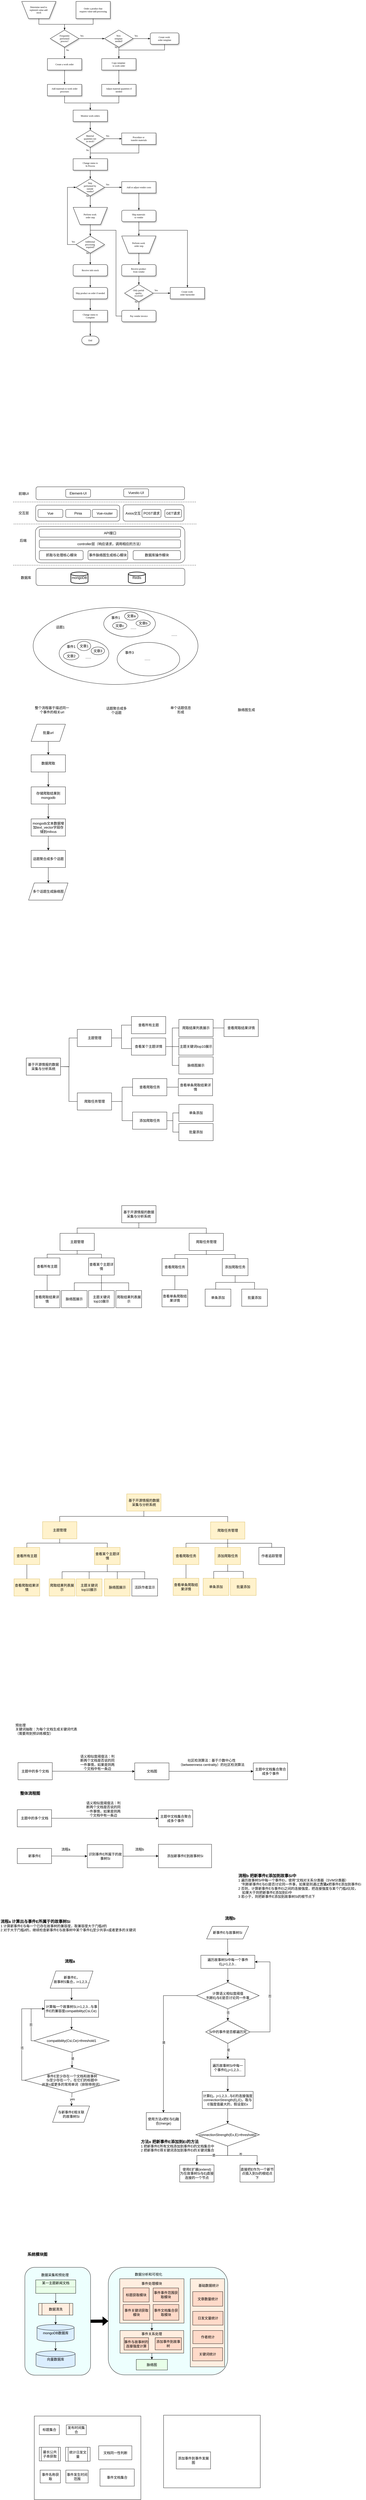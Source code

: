 <mxfile version="22.0.6" type="github">
  <diagram name="Page-1" id="edf60f1a-56cd-e834-aa8a-f176f3a09ee4">
    <mxGraphModel dx="1224" dy="636" grid="0" gridSize="10" guides="1" tooltips="1" connect="1" arrows="1" fold="1" page="1" pageScale="1" pageWidth="1100" pageHeight="850" background="none" math="0" shadow="0">
      <root>
        <mxCell id="0" />
        <mxCell id="1" parent="0" />
        <mxCell id="60e70716793133e9-31" style="edgeStyle=orthogonalEdgeStyle;rounded=0;html=1;labelBackgroundColor=none;startSize=5;endArrow=classicThin;endFill=1;endSize=5;jettySize=auto;orthogonalLoop=1;strokeWidth=1;fontFamily=Verdana;fontSize=8" parent="1" source="60e70716793133e9-2" target="60e70716793133e9-5" edge="1">
          <mxGeometry relative="1" as="geometry" />
        </mxCell>
        <mxCell id="60e70716793133e9-2" value="Determine need to&amp;nbsp;&lt;div&gt;replenish value-add&amp;nbsp;&lt;/div&gt;&lt;div&gt;stock&lt;/div&gt;" style="shape=trapezoid;whiteSpace=wrap;html=1;rounded=0;shadow=1;labelBackgroundColor=none;strokeWidth=1;fontFamily=Verdana;fontSize=8;align=center;flipV=1;" parent="1" vertex="1">
          <mxGeometry x="100" y="120" width="120" height="60" as="geometry" />
        </mxCell>
        <mxCell id="60e70716793133e9-32" style="edgeStyle=orthogonalEdgeStyle;rounded=0;html=1;labelBackgroundColor=none;startSize=5;endArrow=classicThin;endFill=1;endSize=5;jettySize=auto;orthogonalLoop=1;strokeWidth=1;fontFamily=Verdana;fontSize=8" parent="1" source="60e70716793133e9-4" target="60e70716793133e9-5" edge="1">
          <mxGeometry relative="1" as="geometry" />
        </mxCell>
        <mxCell id="60e70716793133e9-4" value="Order a product that&lt;div&gt;requires value-add processing&lt;/div&gt;" style="rounded=0;whiteSpace=wrap;html=1;shadow=1;labelBackgroundColor=none;strokeWidth=1;fontFamily=Verdana;fontSize=8;align=center;" parent="1" vertex="1">
          <mxGeometry x="290" y="120" width="120" height="60" as="geometry" />
        </mxCell>
        <mxCell id="60e70716793133e9-33" value="Yes" style="edgeStyle=orthogonalEdgeStyle;rounded=0;html=1;labelBackgroundColor=none;startSize=5;endArrow=classicThin;endFill=1;endSize=5;jettySize=auto;orthogonalLoop=1;strokeWidth=1;fontFamily=Verdana;fontSize=8" parent="1" source="60e70716793133e9-5" target="60e70716793133e9-7" edge="1">
          <mxGeometry x="-0.778" y="10" relative="1" as="geometry">
            <mxPoint as="offset" />
          </mxGeometry>
        </mxCell>
        <mxCell id="60e70716793133e9-37" value="No" style="edgeStyle=orthogonalEdgeStyle;rounded=0;html=1;labelBackgroundColor=none;startSize=5;endArrow=classicThin;endFill=1;endSize=5;jettySize=auto;orthogonalLoop=1;strokeWidth=1;fontFamily=Verdana;fontSize=8" parent="1" source="60e70716793133e9-5" target="60e70716793133e9-9" edge="1">
          <mxGeometry x="-0.5" y="10" relative="1" as="geometry">
            <mxPoint as="offset" />
          </mxGeometry>
        </mxCell>
        <mxCell id="60e70716793133e9-5" value="Frequently&lt;div&gt;performed&lt;/div&gt;&lt;div&gt;process?&lt;/div&gt;" style="rhombus;whiteSpace=wrap;html=1;rounded=0;shadow=1;labelBackgroundColor=none;strokeWidth=1;fontFamily=Verdana;fontSize=8;align=center;" parent="1" vertex="1">
          <mxGeometry x="200" y="220" width="100" height="60" as="geometry" />
        </mxCell>
        <mxCell id="60e70716793133e9-34" value="Yes" style="edgeStyle=orthogonalEdgeStyle;rounded=0;html=1;labelBackgroundColor=none;startSize=5;endArrow=classicThin;endFill=1;endSize=5;jettySize=auto;orthogonalLoop=1;strokeWidth=1;fontFamily=Verdana;fontSize=8" parent="1" source="60e70716793133e9-7" target="60e70716793133e9-8" edge="1">
          <mxGeometry x="-0.667" y="10" relative="1" as="geometry">
            <mxPoint as="offset" />
          </mxGeometry>
        </mxCell>
        <mxCell id="60e70716793133e9-35" value="No" style="edgeStyle=orthogonalEdgeStyle;rounded=0;html=1;labelBackgroundColor=none;startSize=5;endArrow=classicThin;endFill=1;endSize=5;jettySize=auto;orthogonalLoop=1;strokeWidth=1;fontFamily=Verdana;fontSize=8" parent="1" source="60e70716793133e9-7" target="60e70716793133e9-10" edge="1">
          <mxGeometry x="-1" y="-10" relative="1" as="geometry">
            <mxPoint x="440" y="300" as="targetPoint" />
            <Array as="points" />
            <mxPoint as="offset" />
          </mxGeometry>
        </mxCell>
        <mxCell id="60e70716793133e9-7" value="New&amp;nbsp;&lt;div&gt;template&amp;nbsp;&lt;/div&gt;&lt;div&gt;needed?&lt;/div&gt;" style="rhombus;whiteSpace=wrap;html=1;rounded=0;shadow=1;labelBackgroundColor=none;strokeWidth=1;fontFamily=Verdana;fontSize=8;align=center;" parent="1" vertex="1">
          <mxGeometry x="390" y="220" width="100" height="60" as="geometry" />
        </mxCell>
        <mxCell id="60e70716793133e9-36" style="edgeStyle=orthogonalEdgeStyle;rounded=0;html=1;labelBackgroundColor=none;startSize=5;endArrow=classicThin;endFill=1;endSize=5;jettySize=auto;orthogonalLoop=1;strokeWidth=1;fontFamily=Verdana;fontSize=8" parent="1" source="60e70716793133e9-8" target="60e70716793133e9-10" edge="1">
          <mxGeometry relative="1" as="geometry">
            <Array as="points">
              <mxPoint x="600" y="290" />
              <mxPoint x="440" y="290" />
            </Array>
          </mxGeometry>
        </mxCell>
        <mxCell id="60e70716793133e9-8" value="Create work&amp;nbsp;&lt;div&gt;order template&lt;/div&gt;" style="rounded=1;whiteSpace=wrap;html=1;shadow=1;labelBackgroundColor=none;strokeWidth=1;fontFamily=Verdana;fontSize=8;align=center;" parent="1" vertex="1">
          <mxGeometry x="550" y="230" width="100" height="40" as="geometry" />
        </mxCell>
        <mxCell id="60e70716793133e9-38" style="edgeStyle=orthogonalEdgeStyle;rounded=0;html=1;labelBackgroundColor=none;startSize=5;endArrow=classicThin;endFill=1;endSize=5;jettySize=auto;orthogonalLoop=1;strokeWidth=1;fontFamily=Verdana;fontSize=8" parent="1" source="60e70716793133e9-9" target="60e70716793133e9-11" edge="1">
          <mxGeometry relative="1" as="geometry" />
        </mxCell>
        <mxCell id="60e70716793133e9-9" value="Create a work order" style="whiteSpace=wrap;html=1;rounded=0;shadow=1;labelBackgroundColor=none;strokeWidth=1;fontFamily=Verdana;fontSize=8;align=center;" parent="1" vertex="1">
          <mxGeometry x="190" y="320" width="120" height="40" as="geometry" />
        </mxCell>
        <mxCell id="60e70716793133e9-39" style="edgeStyle=orthogonalEdgeStyle;rounded=0;html=1;labelBackgroundColor=none;startSize=5;endArrow=classicThin;endFill=1;endSize=5;jettySize=auto;orthogonalLoop=1;strokeWidth=1;fontFamily=Verdana;fontSize=8" parent="1" source="60e70716793133e9-10" target="60e70716793133e9-12" edge="1">
          <mxGeometry relative="1" as="geometry" />
        </mxCell>
        <mxCell id="60e70716793133e9-10" value="Copy template&amp;nbsp;&lt;div&gt;to work order&lt;/div&gt;" style="whiteSpace=wrap;html=1;rounded=0;shadow=1;labelBackgroundColor=none;strokeWidth=1;fontFamily=Verdana;fontSize=8;align=center;" parent="1" vertex="1">
          <mxGeometry x="380" y="320" width="120" height="40" as="geometry" />
        </mxCell>
        <mxCell id="60e70716793133e9-41" style="edgeStyle=orthogonalEdgeStyle;rounded=0;html=1;labelBackgroundColor=none;startSize=5;endArrow=classicThin;endFill=1;endSize=5;jettySize=auto;orthogonalLoop=1;strokeWidth=1;fontFamily=Verdana;fontSize=8" parent="1" source="60e70716793133e9-11" target="60e70716793133e9-13" edge="1">
          <mxGeometry relative="1" as="geometry" />
        </mxCell>
        <mxCell id="60e70716793133e9-11" value="Add materials to work order processes" style="whiteSpace=wrap;html=1;rounded=0;shadow=1;labelBackgroundColor=none;strokeWidth=1;fontFamily=Verdana;fontSize=8;align=center;spacing=6;" parent="1" vertex="1">
          <mxGeometry x="190" y="410" width="120" height="40" as="geometry" />
        </mxCell>
        <mxCell id="60e70716793133e9-40" style="edgeStyle=orthogonalEdgeStyle;rounded=0;html=1;labelBackgroundColor=none;startSize=5;endArrow=classicThin;endFill=1;endSize=5;jettySize=auto;orthogonalLoop=1;strokeWidth=1;fontFamily=Verdana;fontSize=8" parent="1" source="60e70716793133e9-12" target="60e70716793133e9-13" edge="1">
          <mxGeometry relative="1" as="geometry" />
        </mxCell>
        <mxCell id="60e70716793133e9-12" value="Adjust material quantities if needed" style="whiteSpace=wrap;html=1;rounded=0;shadow=1;labelBackgroundColor=none;strokeWidth=1;fontFamily=Verdana;fontSize=8;align=center;spacing=6;" parent="1" vertex="1">
          <mxGeometry x="380" y="410" width="120" height="40" as="geometry" />
        </mxCell>
        <mxCell id="60e70716793133e9-42" style="edgeStyle=orthogonalEdgeStyle;rounded=0;html=1;labelBackgroundColor=none;startSize=5;endArrow=classicThin;endFill=1;endSize=5;jettySize=auto;orthogonalLoop=1;strokeWidth=1;fontFamily=Verdana;fontSize=8" parent="1" source="60e70716793133e9-13" target="60e70716793133e9-14" edge="1">
          <mxGeometry relative="1" as="geometry" />
        </mxCell>
        <mxCell id="60e70716793133e9-13" value="Monitor work orders" style="whiteSpace=wrap;html=1;rounded=0;shadow=1;labelBackgroundColor=none;strokeWidth=1;fontFamily=Verdana;fontSize=8;align=center;" parent="1" vertex="1">
          <mxGeometry x="280" y="500" width="120" height="40" as="geometry" />
        </mxCell>
        <mxCell id="60e70716793133e9-43" value="Yes" style="edgeStyle=orthogonalEdgeStyle;rounded=0;html=1;labelBackgroundColor=none;startSize=5;endArrow=classicThin;endFill=1;endSize=5;jettySize=auto;orthogonalLoop=1;strokeWidth=1;fontFamily=Verdana;fontSize=8" parent="1" source="60e70716793133e9-14" target="60e70716793133e9-15" edge="1">
          <mxGeometry x="-0.667" y="10" relative="1" as="geometry">
            <mxPoint as="offset" />
          </mxGeometry>
        </mxCell>
        <mxCell id="60e70716793133e9-44" value="No" style="edgeStyle=orthogonalEdgeStyle;rounded=0;html=1;labelBackgroundColor=none;startSize=5;endArrow=classicThin;endFill=1;endSize=5;jettySize=auto;orthogonalLoop=1;strokeWidth=1;fontFamily=Verdana;fontSize=8" parent="1" source="60e70716793133e9-14" target="60e70716793133e9-16" edge="1">
          <mxGeometry x="-0.5" y="-10" relative="1" as="geometry">
            <mxPoint as="offset" />
          </mxGeometry>
        </mxCell>
        <mxCell id="60e70716793133e9-14" value="Material&amp;nbsp;&lt;div&gt;quantities not&amp;nbsp;&lt;/div&gt;&lt;div&gt;in stock?&lt;/div&gt;" style="rhombus;whiteSpace=wrap;html=1;rounded=0;shadow=1;labelBackgroundColor=none;strokeWidth=1;fontFamily=Verdana;fontSize=8;align=center;" parent="1" vertex="1">
          <mxGeometry x="290" y="570" width="100" height="60" as="geometry" />
        </mxCell>
        <mxCell id="60e70716793133e9-45" style="edgeStyle=orthogonalEdgeStyle;rounded=0;html=1;labelBackgroundColor=none;startSize=5;endArrow=classicThin;endFill=1;endSize=5;jettySize=auto;orthogonalLoop=1;strokeWidth=1;fontFamily=Verdana;fontSize=8" parent="1" source="60e70716793133e9-15" target="60e70716793133e9-16" edge="1">
          <mxGeometry relative="1" as="geometry">
            <Array as="points">
              <mxPoint x="510" y="650" />
              <mxPoint x="340" y="650" />
            </Array>
          </mxGeometry>
        </mxCell>
        <mxCell id="60e70716793133e9-15" value="Procedure or&amp;nbsp;&lt;div&gt;transfer materials&lt;/div&gt;" style="whiteSpace=wrap;html=1;rounded=0;shadow=1;labelBackgroundColor=none;strokeWidth=1;fontFamily=Verdana;fontSize=8;align=center;" parent="1" vertex="1">
          <mxGeometry x="450" y="580" width="120" height="40" as="geometry" />
        </mxCell>
        <mxCell id="60e70716793133e9-46" style="edgeStyle=orthogonalEdgeStyle;rounded=0;html=1;labelBackgroundColor=none;startSize=5;endArrow=classicThin;endFill=1;endSize=5;jettySize=auto;orthogonalLoop=1;strokeWidth=1;fontFamily=Verdana;fontSize=8" parent="1" source="60e70716793133e9-16" target="60e70716793133e9-17" edge="1">
          <mxGeometry relative="1" as="geometry" />
        </mxCell>
        <mxCell id="60e70716793133e9-16" value="Change status to&lt;div&gt;In Process&lt;/div&gt;" style="whiteSpace=wrap;html=1;rounded=0;shadow=1;labelBackgroundColor=none;strokeWidth=1;fontFamily=Verdana;fontSize=8;align=center;" parent="1" vertex="1">
          <mxGeometry x="280" y="670" width="120" height="40" as="geometry" />
        </mxCell>
        <mxCell id="60e70716793133e9-47" value="Yes" style="edgeStyle=orthogonalEdgeStyle;rounded=0;html=1;labelBackgroundColor=none;startSize=5;endArrow=classicThin;endFill=1;endSize=5;jettySize=auto;orthogonalLoop=1;strokeWidth=1;fontFamily=Verdana;fontSize=8" parent="1" source="60e70716793133e9-17" target="60e70716793133e9-18" edge="1">
          <mxGeometry x="-0.667" y="10" relative="1" as="geometry">
            <mxPoint as="offset" />
          </mxGeometry>
        </mxCell>
        <mxCell id="60e70716793133e9-50" value="No" style="edgeStyle=orthogonalEdgeStyle;rounded=0;html=1;labelBackgroundColor=none;startSize=5;endArrow=classicThin;endFill=1;endSize=5;jettySize=auto;orthogonalLoop=1;strokeWidth=1;fontFamily=Verdana;fontSize=8" parent="1" source="60e70716793133e9-17" target="60e70716793133e9-19" edge="1">
          <mxGeometry x="-1" y="-10" relative="1" as="geometry">
            <mxPoint as="offset" />
          </mxGeometry>
        </mxCell>
        <mxCell id="60e70716793133e9-17" value="Step&amp;nbsp;&lt;div&gt;performed by&amp;nbsp;&lt;/div&gt;&lt;div&gt;outside&amp;nbsp;&lt;/div&gt;&lt;div&gt;vendor?&lt;/div&gt;" style="rhombus;whiteSpace=wrap;html=1;rounded=0;shadow=1;labelBackgroundColor=none;strokeWidth=1;fontFamily=Verdana;fontSize=8;align=center;" parent="1" vertex="1">
          <mxGeometry x="290" y="740" width="100" height="60" as="geometry" />
        </mxCell>
        <mxCell id="60e70716793133e9-48" style="edgeStyle=orthogonalEdgeStyle;rounded=0;html=1;labelBackgroundColor=none;startSize=5;endArrow=classicThin;endFill=1;endSize=5;jettySize=auto;orthogonalLoop=1;strokeWidth=1;fontFamily=Verdana;fontSize=8" parent="1" source="60e70716793133e9-18" target="60e70716793133e9-20" edge="1">
          <mxGeometry relative="1" as="geometry" />
        </mxCell>
        <mxCell id="60e70716793133e9-18" value="Add or adjust vendor costs" style="whiteSpace=wrap;html=1;rounded=0;shadow=1;labelBackgroundColor=none;strokeWidth=1;fontFamily=Verdana;fontSize=8;align=center;" parent="1" vertex="1">
          <mxGeometry x="450" y="750" width="120" height="40" as="geometry" />
        </mxCell>
        <mxCell id="60e70716793133e9-52" style="edgeStyle=orthogonalEdgeStyle;rounded=0;html=1;labelBackgroundColor=none;startSize=5;endArrow=classicThin;endFill=1;endSize=5;jettySize=auto;orthogonalLoop=1;strokeWidth=1;fontFamily=Verdana;fontSize=8" parent="1" source="60e70716793133e9-19" target="60e70716793133e9-21" edge="1">
          <mxGeometry relative="1" as="geometry" />
        </mxCell>
        <mxCell id="60e70716793133e9-19" value="Perform work&amp;nbsp;&lt;div&gt;order step&lt;/div&gt;" style="shape=trapezoid;whiteSpace=wrap;html=1;rounded=0;shadow=1;labelBackgroundColor=none;strokeWidth=1;fontFamily=Verdana;fontSize=8;align=center;flipV=1;" parent="1" vertex="1">
          <mxGeometry x="280" y="840" width="120" height="60" as="geometry" />
        </mxCell>
        <mxCell id="60e70716793133e9-49" style="edgeStyle=orthogonalEdgeStyle;rounded=0;html=1;labelBackgroundColor=none;startSize=5;endArrow=classicThin;endFill=1;endSize=5;jettySize=auto;orthogonalLoop=1;strokeWidth=1;fontFamily=Verdana;fontSize=8" parent="1" source="60e70716793133e9-20" target="60e70716793133e9-22" edge="1">
          <mxGeometry relative="1" as="geometry" />
        </mxCell>
        <mxCell id="60e70716793133e9-53" style="edgeStyle=orthogonalEdgeStyle;rounded=0;html=1;labelBackgroundColor=none;startSize=5;endArrow=classicThin;endFill=1;endSize=5;jettySize=auto;orthogonalLoop=1;strokeWidth=1;fontFamily=Verdana;fontSize=8" parent="1" source="60e70716793133e9-20" target="60e70716793133e9-27" edge="1">
          <mxGeometry relative="1" as="geometry">
            <Array as="points">
              <mxPoint x="510" y="920" />
              <mxPoint x="680" y="920" />
            </Array>
          </mxGeometry>
        </mxCell>
        <mxCell id="60e70716793133e9-20" value="Ship materials&amp;nbsp;&lt;div&gt;to vendor&lt;/div&gt;" style="rounded=1;whiteSpace=wrap;html=1;shadow=1;labelBackgroundColor=none;strokeWidth=1;fontFamily=Verdana;fontSize=8;align=center;" parent="1" vertex="1">
          <mxGeometry x="450" y="850" width="120" height="40" as="geometry" />
        </mxCell>
        <mxCell id="60e70716793133e9-51" value="Yes" style="edgeStyle=orthogonalEdgeStyle;rounded=0;html=1;labelBackgroundColor=none;startSize=5;endArrow=classicThin;endFill=1;endSize=5;jettySize=auto;orthogonalLoop=1;strokeWidth=1;fontFamily=Verdana;fontSize=8" parent="1" source="60e70716793133e9-21" target="60e70716793133e9-17" edge="1">
          <mxGeometry x="-0.692" y="-20" relative="1" as="geometry">
            <Array as="points">
              <mxPoint x="260" y="970.0" />
              <mxPoint x="260" y="770" />
            </Array>
            <mxPoint as="offset" />
          </mxGeometry>
        </mxCell>
        <mxCell id="60e70716793133e9-54" value="No" style="edgeStyle=orthogonalEdgeStyle;rounded=0;html=1;labelBackgroundColor=none;startSize=5;endArrow=classicThin;endFill=1;endSize=5;jettySize=auto;orthogonalLoop=1;strokeWidth=1;fontFamily=Verdana;fontSize=8" parent="1" source="60e70716793133e9-21" target="60e70716793133e9-23" edge="1">
          <mxGeometry x="-1" y="-10" relative="1" as="geometry">
            <mxPoint as="offset" />
          </mxGeometry>
        </mxCell>
        <mxCell id="60e70716793133e9-21" value="Additional&amp;nbsp;&lt;div&gt;processing&amp;nbsp;&lt;/div&gt;&lt;div&gt;required?&lt;/div&gt;" style="rhombus;whiteSpace=wrap;html=1;rounded=0;shadow=1;labelBackgroundColor=none;strokeWidth=1;fontFamily=Verdana;fontSize=8;align=center;" parent="1" vertex="1">
          <mxGeometry x="290" y="940" width="100" height="60" as="geometry" />
        </mxCell>
        <mxCell id="60e70716793133e9-58" style="edgeStyle=orthogonalEdgeStyle;rounded=0;html=1;labelBackgroundColor=none;startSize=5;endArrow=classicThin;endFill=1;endSize=5;jettySize=auto;orthogonalLoop=1;strokeWidth=1;fontFamily=Verdana;fontSize=8" parent="1" source="60e70716793133e9-22" target="60e70716793133e9-24" edge="1">
          <mxGeometry relative="1" as="geometry" />
        </mxCell>
        <mxCell id="60e70716793133e9-22" value="Perform work&amp;nbsp;&lt;div&gt;order step&lt;/div&gt;" style="shape=trapezoid;whiteSpace=wrap;html=1;rounded=0;shadow=1;labelBackgroundColor=none;strokeWidth=1;fontFamily=Verdana;fontSize=8;align=center;flipV=1;" parent="1" vertex="1">
          <mxGeometry x="450" y="940" width="120" height="60" as="geometry" />
        </mxCell>
        <mxCell id="60e70716793133e9-55" style="edgeStyle=orthogonalEdgeStyle;rounded=0;html=1;labelBackgroundColor=none;startSize=5;endArrow=classicThin;endFill=1;endSize=5;jettySize=auto;orthogonalLoop=1;strokeWidth=1;fontFamily=Verdana;fontSize=8" parent="1" source="60e70716793133e9-23" target="60e70716793133e9-25" edge="1">
          <mxGeometry relative="1" as="geometry" />
        </mxCell>
        <mxCell id="60e70716793133e9-23" value="Receive info stock" style="rounded=1;whiteSpace=wrap;html=1;shadow=1;labelBackgroundColor=none;strokeWidth=1;fontFamily=Verdana;fontSize=8;align=center;" parent="1" vertex="1">
          <mxGeometry x="280" y="1040" width="120" height="40" as="geometry" />
        </mxCell>
        <mxCell id="60e70716793133e9-59" style="edgeStyle=orthogonalEdgeStyle;rounded=0;html=1;labelBackgroundColor=none;startSize=5;endArrow=classicThin;endFill=1;endSize=5;jettySize=auto;orthogonalLoop=1;strokeWidth=1;fontFamily=Verdana;fontSize=8" parent="1" source="60e70716793133e9-24" target="60e70716793133e9-26" edge="1">
          <mxGeometry relative="1" as="geometry" />
        </mxCell>
        <mxCell id="60e70716793133e9-24" value="Receive product&amp;nbsp;&lt;div&gt;from vendor&lt;/div&gt;" style="rounded=1;whiteSpace=wrap;html=1;shadow=1;labelBackgroundColor=none;strokeWidth=1;fontFamily=Verdana;fontSize=8;align=center;" parent="1" vertex="1">
          <mxGeometry x="450" y="1040" width="120" height="40" as="geometry" />
        </mxCell>
        <mxCell id="60e70716793133e9-56" style="edgeStyle=orthogonalEdgeStyle;rounded=0;html=1;labelBackgroundColor=none;startSize=5;endArrow=classicThin;endFill=1;endSize=5;jettySize=auto;orthogonalLoop=1;strokeWidth=1;fontFamily=Verdana;fontSize=8" parent="1" source="60e70716793133e9-25" target="60e70716793133e9-28" edge="1">
          <mxGeometry relative="1" as="geometry" />
        </mxCell>
        <mxCell id="60e70716793133e9-25" value="Ship product on order if needed" style="rounded=1;whiteSpace=wrap;html=1;shadow=1;labelBackgroundColor=none;strokeWidth=1;fontFamily=Verdana;fontSize=8;align=center;" parent="1" vertex="1">
          <mxGeometry x="280" y="1120" width="120" height="40" as="geometry" />
        </mxCell>
        <mxCell id="60e70716793133e9-60" value="No" style="edgeStyle=orthogonalEdgeStyle;rounded=0;html=1;labelBackgroundColor=none;startSize=5;endArrow=classicThin;endFill=1;endSize=5;jettySize=auto;orthogonalLoop=1;strokeWidth=1;fontFamily=Verdana;fontSize=8" parent="1" source="60e70716793133e9-26" target="60e70716793133e9-29" edge="1">
          <mxGeometry x="0.2" y="14" relative="1" as="geometry">
            <mxPoint x="-24" y="-10" as="offset" />
          </mxGeometry>
        </mxCell>
        <mxCell id="60e70716793133e9-61" value="Yes" style="edgeStyle=orthogonalEdgeStyle;rounded=0;html=1;labelBackgroundColor=none;startSize=5;endArrow=classicThin;endFill=1;endSize=5;jettySize=auto;orthogonalLoop=1;strokeWidth=1;fontFamily=Verdana;fontSize=8" parent="1" source="60e70716793133e9-26" target="60e70716793133e9-27" edge="1">
          <mxGeometry x="-0.667" y="10" relative="1" as="geometry">
            <mxPoint as="offset" />
          </mxGeometry>
        </mxCell>
        <mxCell id="60e70716793133e9-26" value="Only partial&amp;nbsp;&lt;div&gt;quality&amp;nbsp;&lt;/div&gt;&lt;div&gt;received?&lt;/div&gt;" style="rhombus;whiteSpace=wrap;html=1;rounded=0;shadow=1;labelBackgroundColor=none;strokeWidth=1;fontFamily=Verdana;fontSize=8;align=center;" parent="1" vertex="1">
          <mxGeometry x="460" y="1110" width="100" height="60" as="geometry" />
        </mxCell>
        <mxCell id="60e70716793133e9-27" value="Create work&amp;nbsp;&lt;div&gt;order backorder&lt;/div&gt;" style="whiteSpace=wrap;html=1;rounded=0;shadow=1;labelBackgroundColor=none;strokeWidth=1;fontFamily=Verdana;fontSize=8;align=center;" parent="1" vertex="1">
          <mxGeometry x="620" y="1120" width="120" height="40" as="geometry" />
        </mxCell>
        <mxCell id="60e70716793133e9-57" style="edgeStyle=orthogonalEdgeStyle;rounded=0;html=1;labelBackgroundColor=none;startSize=5;endArrow=classicThin;endFill=1;endSize=5;jettySize=auto;orthogonalLoop=1;strokeWidth=1;fontFamily=Verdana;fontSize=8" parent="1" source="60e70716793133e9-28" target="60e70716793133e9-30" edge="1">
          <mxGeometry relative="1" as="geometry" />
        </mxCell>
        <mxCell id="60e70716793133e9-28" value="Change status to&lt;div&gt;Complete&lt;/div&gt;" style="whiteSpace=wrap;html=1;rounded=0;shadow=1;labelBackgroundColor=none;strokeWidth=1;fontFamily=Verdana;fontSize=8;align=center;" parent="1" vertex="1">
          <mxGeometry x="280" y="1200" width="120" height="40" as="geometry" />
        </mxCell>
        <mxCell id="60e70716793133e9-62" style="edgeStyle=orthogonalEdgeStyle;rounded=0;html=1;labelBackgroundColor=none;startSize=5;endArrow=classicThin;endFill=1;endSize=5;jettySize=auto;orthogonalLoop=1;strokeWidth=1;fontFamily=Verdana;fontSize=8" parent="1" source="60e70716793133e9-29" target="60e70716793133e9-21" edge="1">
          <mxGeometry relative="1" as="geometry">
            <Array as="points">
              <mxPoint x="430" y="1220" />
              <mxPoint x="430" y="920" />
              <mxPoint x="340" y="920" />
            </Array>
          </mxGeometry>
        </mxCell>
        <mxCell id="60e70716793133e9-29" value="Pay vendor invoice" style="rounded=1;whiteSpace=wrap;html=1;shadow=1;labelBackgroundColor=none;strokeWidth=1;fontFamily=Verdana;fontSize=8;align=center;" parent="1" vertex="1">
          <mxGeometry x="450" y="1200" width="120" height="40" as="geometry" />
        </mxCell>
        <mxCell id="60e70716793133e9-30" value="End" style="strokeWidth=1;html=1;shape=mxgraph.flowchart.terminator;whiteSpace=wrap;rounded=0;shadow=1;labelBackgroundColor=none;fontFamily=Verdana;fontSize=8;align=center;" parent="1" vertex="1">
          <mxGeometry x="310" y="1290" width="60" height="30" as="geometry" />
        </mxCell>
        <mxCell id="oZMABY1-ZJEsu0WesDKt-8" value="" style="endArrow=none;dashed=1;html=1;rounded=0;" parent="1" edge="1">
          <mxGeometry width="50" height="50" relative="1" as="geometry">
            <mxPoint x="70.5" y="2091" as="sourcePoint" />
            <mxPoint x="710.5" y="2091" as="targetPoint" />
          </mxGeometry>
        </mxCell>
        <mxCell id="oZMABY1-ZJEsu0WesDKt-13" value="" style="endArrow=none;dashed=1;html=1;rounded=0;" parent="1" edge="1">
          <mxGeometry width="50" height="50" relative="1" as="geometry">
            <mxPoint x="72" y="1947" as="sourcePoint" />
            <mxPoint x="712" y="1947" as="targetPoint" />
          </mxGeometry>
        </mxCell>
        <mxCell id="oZMABY1-ZJEsu0WesDKt-20" value="" style="endArrow=none;dashed=1;html=1;rounded=0;" parent="1" edge="1">
          <mxGeometry width="50" height="50" relative="1" as="geometry">
            <mxPoint x="70" y="1870" as="sourcePoint" />
            <mxPoint x="710" y="1870" as="targetPoint" />
          </mxGeometry>
        </mxCell>
        <mxCell id="oZMABY1-ZJEsu0WesDKt-34" value="数据库" style="text;strokeColor=none;align=center;fillColor=none;html=1;verticalAlign=middle;whiteSpace=wrap;rounded=0;" parent="1" vertex="1">
          <mxGeometry x="80" y="2120" width="70" height="30" as="geometry" />
        </mxCell>
        <mxCell id="oZMABY1-ZJEsu0WesDKt-36" value="后端" style="text;strokeColor=none;align=center;fillColor=none;html=1;verticalAlign=middle;whiteSpace=wrap;rounded=0;" parent="1" vertex="1">
          <mxGeometry x="75" y="1990" width="60" height="30" as="geometry" />
        </mxCell>
        <mxCell id="oZMABY1-ZJEsu0WesDKt-37" value="交互层" style="text;strokeColor=none;align=center;fillColor=none;html=1;verticalAlign=middle;whiteSpace=wrap;rounded=0;" parent="1" vertex="1">
          <mxGeometry x="77" y="1894" width="60" height="30" as="geometry" />
        </mxCell>
        <mxCell id="oZMABY1-ZJEsu0WesDKt-38" value="前端UI" style="text;strokeColor=none;align=center;fillColor=none;html=1;verticalAlign=middle;whiteSpace=wrap;rounded=0;" parent="1" vertex="1">
          <mxGeometry x="77" y="1826" width="60" height="30" as="geometry" />
        </mxCell>
        <mxCell id="nyQSVQVMoenpCRz5e3az-35" value="" style="rounded=1;whiteSpace=wrap;html=1;" parent="1" vertex="1">
          <mxGeometry x="150" y="1817" width="520" height="45" as="geometry" />
        </mxCell>
        <mxCell id="nyQSVQVMoenpCRz5e3az-37" value="Element-UI" style="rounded=1;whiteSpace=wrap;html=1;" parent="1" vertex="1">
          <mxGeometry x="254" y="1825.5" width="87" height="28" as="geometry" />
        </mxCell>
        <mxCell id="nyQSVQVMoenpCRz5e3az-38" value="Vuestic-UI" style="rounded=1;whiteSpace=wrap;html=1;" parent="1" vertex="1">
          <mxGeometry x="457" y="1824" width="87" height="28" as="geometry" />
        </mxCell>
        <mxCell id="nyQSVQVMoenpCRz5e3az-40" value="" style="rounded=1;whiteSpace=wrap;html=1;" parent="1" vertex="1">
          <mxGeometry x="149" y="1881" width="294" height="56" as="geometry" />
        </mxCell>
        <mxCell id="nyQSVQVMoenpCRz5e3az-43" value="Vue" style="rounded=1;whiteSpace=wrap;html=1;" parent="1" vertex="1">
          <mxGeometry x="157" y="1896" width="87" height="28" as="geometry" />
        </mxCell>
        <mxCell id="nyQSVQVMoenpCRz5e3az-44" value="Pinia" style="rounded=1;whiteSpace=wrap;html=1;" parent="1" vertex="1">
          <mxGeometry x="254" y="1896" width="87" height="28" as="geometry" />
        </mxCell>
        <mxCell id="nyQSVQVMoenpCRz5e3az-45" value="Vue-router" style="rounded=1;whiteSpace=wrap;html=1;" parent="1" vertex="1">
          <mxGeometry x="347" y="1896" width="87" height="28" as="geometry" />
        </mxCell>
        <mxCell id="nyQSVQVMoenpCRz5e3az-46" value="" style="rounded=1;whiteSpace=wrap;html=1;" parent="1" vertex="1">
          <mxGeometry x="455" y="1880" width="213" height="57" as="geometry" />
        </mxCell>
        <mxCell id="nyQSVQVMoenpCRz5e3az-48" value="POST请求" style="rounded=1;whiteSpace=wrap;html=1;" parent="1" vertex="1">
          <mxGeometry x="521" y="1896" width="66.5" height="28" as="geometry" />
        </mxCell>
        <mxCell id="nyQSVQVMoenpCRz5e3az-49" value="GET请求" style="rounded=1;whiteSpace=wrap;html=1;" parent="1" vertex="1">
          <mxGeometry x="601" y="1896" width="58" height="28" as="geometry" />
        </mxCell>
        <mxCell id="nyQSVQVMoenpCRz5e3az-50" value="Axios交互" style="text;strokeColor=none;align=center;fillColor=none;html=1;verticalAlign=middle;whiteSpace=wrap;rounded=0;" parent="1" vertex="1">
          <mxGeometry x="460" y="1895" width="60" height="30" as="geometry" />
        </mxCell>
        <mxCell id="nyQSVQVMoenpCRz5e3az-51" value="" style="rounded=1;whiteSpace=wrap;html=1;" parent="1" vertex="1">
          <mxGeometry x="148" y="1956" width="523" height="127" as="geometry" />
        </mxCell>
        <mxCell id="nyQSVQVMoenpCRz5e3az-52" value="抓取与处理核心模块" style="rounded=1;whiteSpace=wrap;html=1;" parent="1" vertex="1">
          <mxGeometry x="161.5" y="2040" width="153.5" height="32" as="geometry" />
        </mxCell>
        <mxCell id="nyQSVQVMoenpCRz5e3az-54" value="事件脉络图生成核心模块" style="rounded=1;whiteSpace=wrap;html=1;" parent="1" vertex="1">
          <mxGeometry x="332" y="2040" width="139" height="32" as="geometry" />
        </mxCell>
        <mxCell id="nyQSVQVMoenpCRz5e3az-55" value="API接口" style="rounded=1;whiteSpace=wrap;html=1;" parent="1" vertex="1">
          <mxGeometry x="161.5" y="1965" width="494.5" height="28" as="geometry" />
        </mxCell>
        <mxCell id="nyQSVQVMoenpCRz5e3az-56" value="controller层（响应请求，调用相应的方法）" style="rounded=1;whiteSpace=wrap;html=1;" parent="1" vertex="1">
          <mxGeometry x="161.5" y="2002.5" width="494.5" height="28" as="geometry" />
        </mxCell>
        <mxCell id="nyQSVQVMoenpCRz5e3az-57" value="数据库操作模块" style="rounded=1;whiteSpace=wrap;html=1;" parent="1" vertex="1">
          <mxGeometry x="490" y="2040" width="166" height="32" as="geometry" />
        </mxCell>
        <mxCell id="nyQSVQVMoenpCRz5e3az-60" value="" style="rounded=1;whiteSpace=wrap;html=1;" parent="1" vertex="1">
          <mxGeometry x="150" y="2102" width="521" height="60" as="geometry" />
        </mxCell>
        <mxCell id="nyQSVQVMoenpCRz5e3az-61" value="mongoDB" style="strokeWidth=2;html=1;shape=mxgraph.flowchart.database;whiteSpace=wrap;" parent="1" vertex="1">
          <mxGeometry x="272" y="2115" width="60" height="40" as="geometry" />
        </mxCell>
        <mxCell id="nyQSVQVMoenpCRz5e3az-62" value="Redis" style="strokeWidth=2;html=1;shape=mxgraph.flowchart.database;whiteSpace=wrap;" parent="1" vertex="1">
          <mxGeometry x="473" y="2115" width="60" height="40" as="geometry" />
        </mxCell>
        <mxCell id="_eYxPK8worEGDINMEh3w-9" style="edgeStyle=orthogonalEdgeStyle;rounded=0;orthogonalLoop=1;jettySize=auto;html=1;exitX=0.5;exitY=1;exitDx=0;exitDy=0;entryX=0.5;entryY=0;entryDx=0;entryDy=0;" parent="1" source="_eYxPK8worEGDINMEh3w-2" target="_eYxPK8worEGDINMEh3w-3" edge="1">
          <mxGeometry relative="1" as="geometry" />
        </mxCell>
        <mxCell id="_eYxPK8worEGDINMEh3w-2" value="批量url" style="shape=parallelogram;perimeter=parallelogramPerimeter;whiteSpace=wrap;html=1;fixedSize=1;" parent="1" vertex="1">
          <mxGeometry x="133" y="2647" width="120" height="60" as="geometry" />
        </mxCell>
        <mxCell id="_eYxPK8worEGDINMEh3w-10" style="edgeStyle=orthogonalEdgeStyle;rounded=0;orthogonalLoop=1;jettySize=auto;html=1;entryX=0.5;entryY=0;entryDx=0;entryDy=0;" parent="1" source="_eYxPK8worEGDINMEh3w-3" target="_eYxPK8worEGDINMEh3w-4" edge="1">
          <mxGeometry relative="1" as="geometry" />
        </mxCell>
        <mxCell id="_eYxPK8worEGDINMEh3w-3" value="数据爬取" style="rounded=0;whiteSpace=wrap;html=1;" parent="1" vertex="1">
          <mxGeometry x="133" y="2754" width="120" height="60" as="geometry" />
        </mxCell>
        <mxCell id="_eYxPK8worEGDINMEh3w-11" style="edgeStyle=orthogonalEdgeStyle;rounded=0;orthogonalLoop=1;jettySize=auto;html=1;entryX=0.5;entryY=0;entryDx=0;entryDy=0;" parent="1" source="_eYxPK8worEGDINMEh3w-4" target="_eYxPK8worEGDINMEh3w-5" edge="1">
          <mxGeometry relative="1" as="geometry" />
        </mxCell>
        <mxCell id="_eYxPK8worEGDINMEh3w-4" value="存储爬取结果到mongodb" style="rounded=0;whiteSpace=wrap;html=1;" parent="1" vertex="1">
          <mxGeometry x="133" y="2866" width="120" height="60" as="geometry" />
        </mxCell>
        <mxCell id="_eYxPK8worEGDINMEh3w-12" value="" style="edgeStyle=orthogonalEdgeStyle;rounded=0;orthogonalLoop=1;jettySize=auto;html=1;" parent="1" source="_eYxPK8worEGDINMEh3w-5" target="_eYxPK8worEGDINMEh3w-6" edge="1">
          <mxGeometry relative="1" as="geometry" />
        </mxCell>
        <mxCell id="_eYxPK8worEGDINMEh3w-5" value="mongodb文本数据增加text_vector字段存储到milvus" style="rounded=0;whiteSpace=wrap;html=1;" parent="1" vertex="1">
          <mxGeometry x="133" y="2978" width="120" height="60" as="geometry" />
        </mxCell>
        <mxCell id="_eYxPK8worEGDINMEh3w-13" value="" style="edgeStyle=orthogonalEdgeStyle;rounded=0;orthogonalLoop=1;jettySize=auto;html=1;" parent="1" source="_eYxPK8worEGDINMEh3w-6" target="_eYxPK8worEGDINMEh3w-8" edge="1">
          <mxGeometry relative="1" as="geometry" />
        </mxCell>
        <mxCell id="_eYxPK8worEGDINMEh3w-6" value="话题聚合成多个话题" style="rounded=0;whiteSpace=wrap;html=1;" parent="1" vertex="1">
          <mxGeometry x="133" y="3088" width="120" height="60" as="geometry" />
        </mxCell>
        <mxCell id="_eYxPK8worEGDINMEh3w-8" value="多个话题生成脉络图" style="shape=parallelogram;perimeter=parallelogramPerimeter;whiteSpace=wrap;html=1;fixedSize=1;" parent="1" vertex="1">
          <mxGeometry x="124" y="3202" width="138" height="60" as="geometry" />
        </mxCell>
        <mxCell id="_eYxPK8worEGDINMEh3w-15" value="整个流程基于描述同一个事件的相关url" style="text;strokeColor=none;align=center;fillColor=none;html=1;verticalAlign=middle;whiteSpace=wrap;rounded=0;" parent="1" vertex="1">
          <mxGeometry x="140" y="2559" width="132" height="75" as="geometry" />
        </mxCell>
        <mxCell id="_eYxPK8worEGDINMEh3w-16" value="话题聚合成多个话题" style="text;strokeColor=none;align=center;fillColor=none;html=1;verticalAlign=middle;whiteSpace=wrap;rounded=0;" parent="1" vertex="1">
          <mxGeometry x="390" y="2586" width="83" height="26" as="geometry" />
        </mxCell>
        <mxCell id="_eYxPK8worEGDINMEh3w-17" value="单个话题信息形成" style="text;strokeColor=none;align=center;fillColor=none;html=1;verticalAlign=middle;whiteSpace=wrap;rounded=0;" parent="1" vertex="1">
          <mxGeometry x="615" y="2583.5" width="83" height="26" as="geometry" />
        </mxCell>
        <mxCell id="_eYxPK8worEGDINMEh3w-18" value="脉络图生成" style="text;strokeColor=none;align=center;fillColor=none;html=1;verticalAlign=middle;whiteSpace=wrap;rounded=0;" parent="1" vertex="1">
          <mxGeometry x="845" y="2583.5" width="83" height="26" as="geometry" />
        </mxCell>
        <mxCell id="_eYxPK8worEGDINMEh3w-19" value="" style="ellipse;whiteSpace=wrap;html=1;" parent="1" vertex="1">
          <mxGeometry x="140" y="2239" width="577" height="269" as="geometry" />
        </mxCell>
        <mxCell id="_eYxPK8worEGDINMEh3w-21" value="" style="ellipse;whiteSpace=wrap;html=1;" parent="1" vertex="1">
          <mxGeometry x="231" y="2351" width="174" height="97" as="geometry" />
        </mxCell>
        <mxCell id="_eYxPK8worEGDINMEh3w-22" value="" style="ellipse;whiteSpace=wrap;html=1;" parent="1" vertex="1">
          <mxGeometry x="387" y="2249" width="181" height="93" as="geometry" />
        </mxCell>
        <mxCell id="_eYxPK8worEGDINMEh3w-23" value="" style="ellipse;whiteSpace=wrap;html=1;" parent="1" vertex="1">
          <mxGeometry x="434" y="2361" width="219" height="117" as="geometry" />
        </mxCell>
        <mxCell id="_eYxPK8worEGDINMEh3w-24" value="文章c" style="ellipse;whiteSpace=wrap;html=1;" parent="1" vertex="1">
          <mxGeometry x="418" y="2290" width="50" height="25" as="geometry" />
        </mxCell>
        <mxCell id="_eYxPK8worEGDINMEh3w-25" value="话题1" style="text;strokeColor=none;align=center;fillColor=none;html=1;verticalAlign=middle;whiteSpace=wrap;rounded=0;" parent="1" vertex="1">
          <mxGeometry x="205" y="2293" width="60" height="30" as="geometry" />
        </mxCell>
        <mxCell id="_eYxPK8worEGDINMEh3w-28" value="文章b" style="ellipse;whiteSpace=wrap;html=1;" parent="1" vertex="1">
          <mxGeometry x="500" y="2283" width="50" height="22" as="geometry" />
        </mxCell>
        <mxCell id="_eYxPK8worEGDINMEh3w-29" value="文章a" style="ellipse;whiteSpace=wrap;html=1;" parent="1" vertex="1">
          <mxGeometry x="460" y="2255" width="47" height="28" as="geometry" />
        </mxCell>
        <mxCell id="_eYxPK8worEGDINMEh3w-30" value="文章3" style="ellipse;whiteSpace=wrap;html=1;" parent="1" vertex="1">
          <mxGeometry x="343" y="2377" width="47" height="27" as="geometry" />
        </mxCell>
        <mxCell id="_eYxPK8worEGDINMEh3w-31" value="文章2" style="ellipse;whiteSpace=wrap;html=1;" parent="1" vertex="1">
          <mxGeometry x="246" y="2395" width="54" height="27" as="geometry" />
        </mxCell>
        <mxCell id="_eYxPK8worEGDINMEh3w-32" value="文章1" style="ellipse;whiteSpace=wrap;html=1;" parent="1" vertex="1">
          <mxGeometry x="294.5" y="2357.25" width="47" height="32.5" as="geometry" />
        </mxCell>
        <mxCell id="_eYxPK8worEGDINMEh3w-33" value="......" style="text;strokeColor=none;align=center;fillColor=none;html=1;verticalAlign=middle;whiteSpace=wrap;rounded=0;" parent="1" vertex="1">
          <mxGeometry x="303" y="2398" width="60" height="30" as="geometry" />
        </mxCell>
        <mxCell id="_eYxPK8worEGDINMEh3w-34" value="......" style="text;strokeColor=none;align=center;fillColor=none;html=1;verticalAlign=middle;whiteSpace=wrap;rounded=0;" parent="1" vertex="1">
          <mxGeometry x="461" y="2295" width="60" height="30" as="geometry" />
        </mxCell>
        <mxCell id="_eYxPK8worEGDINMEh3w-35" value="......" style="text;strokeColor=none;align=center;fillColor=none;html=1;verticalAlign=middle;whiteSpace=wrap;rounded=0;" parent="1" vertex="1">
          <mxGeometry x="510" y="2404" width="60" height="30" as="geometry" />
        </mxCell>
        <mxCell id="_eYxPK8worEGDINMEh3w-36" value="......" style="text;strokeColor=none;align=center;fillColor=none;html=1;verticalAlign=middle;whiteSpace=wrap;rounded=0;" parent="1" vertex="1">
          <mxGeometry x="604" y="2319" width="60" height="30" as="geometry" />
        </mxCell>
        <mxCell id="fJewr03WWqxosDNzEVeh-1" value="事件1" style="text;strokeColor=none;align=center;fillColor=none;html=1;verticalAlign=middle;whiteSpace=wrap;rounded=0;" parent="1" vertex="1">
          <mxGeometry x="243" y="2361" width="60" height="30" as="geometry" />
        </mxCell>
        <mxCell id="fJewr03WWqxosDNzEVeh-2" value="事件1" style="text;strokeColor=none;align=center;fillColor=none;html=1;verticalAlign=middle;whiteSpace=wrap;rounded=0;" parent="1" vertex="1">
          <mxGeometry x="398.5" y="2260" width="60" height="30" as="geometry" />
        </mxCell>
        <mxCell id="fJewr03WWqxosDNzEVeh-3" value="事件3" style="text;strokeColor=none;align=center;fillColor=none;html=1;verticalAlign=middle;whiteSpace=wrap;rounded=0;" parent="1" vertex="1">
          <mxGeometry x="447" y="2382" width="60" height="30" as="geometry" />
        </mxCell>
        <mxCell id="fJewr03WWqxosDNzEVeh-4" value="基于开源情报的数据采集与分析系统" style="rounded=0;whiteSpace=wrap;html=1;" parent="1" vertex="1">
          <mxGeometry x="116" y="3814" width="120" height="60" as="geometry" />
        </mxCell>
        <mxCell id="fJewr03WWqxosDNzEVeh-5" value="爬取任务管理" style="rounded=0;whiteSpace=wrap;html=1;" parent="1" vertex="1">
          <mxGeometry x="294.5" y="3936" width="120" height="60" as="geometry" />
        </mxCell>
        <mxCell id="fJewr03WWqxosDNzEVeh-6" value="主题管理" style="rounded=0;whiteSpace=wrap;html=1;" parent="1" vertex="1">
          <mxGeometry x="294.5" y="3714" width="120" height="60" as="geometry" />
        </mxCell>
        <mxCell id="fJewr03WWqxosDNzEVeh-7" value="查看爬取任务" style="rounded=0;whiteSpace=wrap;html=1;" parent="1" vertex="1">
          <mxGeometry x="488" y="3886" width="120" height="60" as="geometry" />
        </mxCell>
        <mxCell id="fJewr03WWqxosDNzEVeh-8" value="添加爬取任务" style="rounded=0;whiteSpace=wrap;html=1;" parent="1" vertex="1">
          <mxGeometry x="488" y="4003" width="120" height="60" as="geometry" />
        </mxCell>
        <mxCell id="fJewr03WWqxosDNzEVeh-9" value="单条添加" style="rounded=0;whiteSpace=wrap;html=1;" parent="1" vertex="1">
          <mxGeometry x="650" y="3976" width="120" height="60" as="geometry" />
        </mxCell>
        <mxCell id="fJewr03WWqxosDNzEVeh-10" value="批量添加" style="rounded=0;whiteSpace=wrap;html=1;" parent="1" vertex="1">
          <mxGeometry x="650" y="4043" width="120" height="60" as="geometry" />
        </mxCell>
        <mxCell id="fJewr03WWqxosDNzEVeh-12" value="查看所有主题" style="rounded=0;whiteSpace=wrap;html=1;" parent="1" vertex="1">
          <mxGeometry x="484" y="3669" width="120" height="60" as="geometry" />
        </mxCell>
        <mxCell id="fJewr03WWqxosDNzEVeh-13" value="查看某个主题详情" style="rounded=0;whiteSpace=wrap;html=1;" parent="1" vertex="1">
          <mxGeometry x="484" y="3744" width="120" height="60" as="geometry" />
        </mxCell>
        <mxCell id="fJewr03WWqxosDNzEVeh-14" value="爬取结果列表展示" style="rounded=0;whiteSpace=wrap;html=1;" parent="1" vertex="1">
          <mxGeometry x="650" y="3679" width="120" height="60" as="geometry" />
        </mxCell>
        <mxCell id="fJewr03WWqxosDNzEVeh-15" value="主题关键词top10展示" style="rounded=0;whiteSpace=wrap;html=1;" parent="1" vertex="1">
          <mxGeometry x="650" y="3744" width="120" height="60" as="geometry" />
        </mxCell>
        <mxCell id="fJewr03WWqxosDNzEVeh-16" value="脉络图展示" style="rounded=0;whiteSpace=wrap;html=1;" parent="1" vertex="1">
          <mxGeometry x="650" y="3810" width="120" height="60" as="geometry" />
        </mxCell>
        <mxCell id="fJewr03WWqxosDNzEVeh-21" value="" style="endArrow=none;html=1;rounded=0;edgeStyle=orthogonalEdgeStyle;entryX=0;entryY=0.5;entryDx=0;entryDy=0;" parent="1" target="fJewr03WWqxosDNzEVeh-6" edge="1">
          <mxGeometry width="50" height="50" relative="1" as="geometry">
            <mxPoint x="236" y="3844" as="sourcePoint" />
            <mxPoint x="299" y="3812" as="targetPoint" />
          </mxGeometry>
        </mxCell>
        <mxCell id="fJewr03WWqxosDNzEVeh-22" value="" style="endArrow=none;html=1;rounded=0;edgeStyle=orthogonalEdgeStyle;entryX=0;entryY=0.5;entryDx=0;entryDy=0;exitX=1;exitY=0.5;exitDx=0;exitDy=0;" parent="1" source="fJewr03WWqxosDNzEVeh-4" target="fJewr03WWqxosDNzEVeh-5" edge="1">
          <mxGeometry width="50" height="50" relative="1" as="geometry">
            <mxPoint x="325" y="3875" as="sourcePoint" />
            <mxPoint x="310" y="3774" as="targetPoint" />
          </mxGeometry>
        </mxCell>
        <mxCell id="fJewr03WWqxosDNzEVeh-23" value="" style="endArrow=none;html=1;rounded=0;exitX=1;exitY=0.5;exitDx=0;exitDy=0;entryX=0;entryY=0.5;entryDx=0;entryDy=0;edgeStyle=orthogonalEdgeStyle;" parent="1" source="fJewr03WWqxosDNzEVeh-6" target="fJewr03WWqxosDNzEVeh-12" edge="1">
          <mxGeometry width="50" height="50" relative="1" as="geometry">
            <mxPoint x="425" y="3780" as="sourcePoint" />
            <mxPoint x="475" y="3730" as="targetPoint" />
          </mxGeometry>
        </mxCell>
        <mxCell id="fJewr03WWqxosDNzEVeh-24" value="" style="endArrow=none;html=1;rounded=0;exitX=0.008;exitY=0.617;exitDx=0;exitDy=0;exitPerimeter=0;edgeStyle=orthogonalEdgeStyle;entryX=1;entryY=0.5;entryDx=0;entryDy=0;" parent="1" source="fJewr03WWqxosDNzEVeh-13" target="fJewr03WWqxosDNzEVeh-6" edge="1">
          <mxGeometry width="50" height="50" relative="1" as="geometry">
            <mxPoint x="373" y="3812" as="sourcePoint" />
            <mxPoint x="423" y="3762" as="targetPoint" />
          </mxGeometry>
        </mxCell>
        <mxCell id="fJewr03WWqxosDNzEVeh-25" value="" style="endArrow=none;html=1;rounded=0;exitX=1;exitY=0.5;exitDx=0;exitDy=0;entryX=0;entryY=0.5;entryDx=0;entryDy=0;edgeStyle=orthogonalEdgeStyle;" parent="1" source="fJewr03WWqxosDNzEVeh-5" target="fJewr03WWqxosDNzEVeh-7" edge="1">
          <mxGeometry width="50" height="50" relative="1" as="geometry">
            <mxPoint x="397" y="3935" as="sourcePoint" />
            <mxPoint x="447" y="3885" as="targetPoint" />
          </mxGeometry>
        </mxCell>
        <mxCell id="fJewr03WWqxosDNzEVeh-26" value="" style="endArrow=none;html=1;rounded=0;exitX=1;exitY=0.5;exitDx=0;exitDy=0;entryX=0;entryY=0.5;entryDx=0;entryDy=0;edgeStyle=orthogonalEdgeStyle;" parent="1" source="fJewr03WWqxosDNzEVeh-5" target="fJewr03WWqxosDNzEVeh-8" edge="1">
          <mxGeometry width="50" height="50" relative="1" as="geometry">
            <mxPoint x="418" y="3950" as="sourcePoint" />
            <mxPoint x="468" y="3900" as="targetPoint" />
          </mxGeometry>
        </mxCell>
        <mxCell id="fJewr03WWqxosDNzEVeh-27" value="" style="endArrow=none;html=1;rounded=0;exitX=1;exitY=0.5;exitDx=0;exitDy=0;entryX=0;entryY=0.5;entryDx=0;entryDy=0;edgeStyle=orthogonalEdgeStyle;" parent="1" source="fJewr03WWqxosDNzEVeh-13" target="fJewr03WWqxosDNzEVeh-14" edge="1">
          <mxGeometry width="50" height="50" relative="1" as="geometry">
            <mxPoint x="587" y="3801" as="sourcePoint" />
            <mxPoint x="637" y="3751" as="targetPoint" />
          </mxGeometry>
        </mxCell>
        <mxCell id="fJewr03WWqxosDNzEVeh-28" value="" style="endArrow=none;html=1;rounded=0;exitX=1;exitY=0.5;exitDx=0;exitDy=0;entryX=0;entryY=0.5;entryDx=0;entryDy=0;" parent="1" source="fJewr03WWqxosDNzEVeh-13" target="fJewr03WWqxosDNzEVeh-15" edge="1">
          <mxGeometry width="50" height="50" relative="1" as="geometry">
            <mxPoint x="578" y="3805" as="sourcePoint" />
            <mxPoint x="628" y="3755" as="targetPoint" />
          </mxGeometry>
        </mxCell>
        <mxCell id="fJewr03WWqxosDNzEVeh-29" value="" style="endArrow=none;html=1;rounded=0;entryX=1;entryY=0.5;entryDx=0;entryDy=0;exitX=0;exitY=0.5;exitDx=0;exitDy=0;edgeStyle=orthogonalEdgeStyle;" parent="1" source="fJewr03WWqxosDNzEVeh-16" target="fJewr03WWqxosDNzEVeh-13" edge="1">
          <mxGeometry width="50" height="50" relative="1" as="geometry">
            <mxPoint x="528" y="3881" as="sourcePoint" />
            <mxPoint x="578" y="3831" as="targetPoint" />
          </mxGeometry>
        </mxCell>
        <mxCell id="fJewr03WWqxosDNzEVeh-30" value="" style="endArrow=none;html=1;rounded=0;exitX=1;exitY=0.5;exitDx=0;exitDy=0;entryX=0;entryY=0.5;entryDx=0;entryDy=0;edgeStyle=orthogonalEdgeStyle;" parent="1" source="fJewr03WWqxosDNzEVeh-8" target="fJewr03WWqxosDNzEVeh-9" edge="1">
          <mxGeometry width="50" height="50" relative="1" as="geometry">
            <mxPoint x="557" y="4028" as="sourcePoint" />
            <mxPoint x="607" y="3978" as="targetPoint" />
          </mxGeometry>
        </mxCell>
        <mxCell id="fJewr03WWqxosDNzEVeh-31" value="" style="endArrow=none;html=1;rounded=0;entryX=1;entryY=0.5;entryDx=0;entryDy=0;exitX=0;exitY=0.5;exitDx=0;exitDy=0;edgeStyle=orthogonalEdgeStyle;" parent="1" source="fJewr03WWqxosDNzEVeh-10" target="fJewr03WWqxosDNzEVeh-8" edge="1">
          <mxGeometry width="50" height="50" relative="1" as="geometry">
            <mxPoint x="561" y="4075" as="sourcePoint" />
            <mxPoint x="611" y="4025" as="targetPoint" />
          </mxGeometry>
        </mxCell>
        <mxCell id="fJewr03WWqxosDNzEVeh-32" value="查看爬取结果详情" style="rounded=0;whiteSpace=wrap;html=1;" parent="1" vertex="1">
          <mxGeometry x="808" y="3679" width="120" height="60" as="geometry" />
        </mxCell>
        <mxCell id="fJewr03WWqxosDNzEVeh-33" value="" style="endArrow=none;html=1;rounded=0;exitX=1;exitY=0.5;exitDx=0;exitDy=0;entryX=0;entryY=0.5;entryDx=0;entryDy=0;" parent="1" source="fJewr03WWqxosDNzEVeh-14" target="fJewr03WWqxosDNzEVeh-32" edge="1">
          <mxGeometry width="50" height="50" relative="1" as="geometry">
            <mxPoint x="725" y="3723" as="sourcePoint" />
            <mxPoint x="775" y="3673" as="targetPoint" />
          </mxGeometry>
        </mxCell>
        <mxCell id="fJewr03WWqxosDNzEVeh-34" value="查看单条爬取结果详情" style="rounded=0;whiteSpace=wrap;html=1;" parent="1" vertex="1">
          <mxGeometry x="648" y="3886" width="120" height="60" as="geometry" />
        </mxCell>
        <mxCell id="fJewr03WWqxosDNzEVeh-35" value="" style="endArrow=none;html=1;rounded=0;exitX=1;exitY=0.5;exitDx=0;exitDy=0;entryX=0;entryY=0.5;entryDx=0;entryDy=0;" parent="1" source="fJewr03WWqxosDNzEVeh-7" target="fJewr03WWqxosDNzEVeh-34" edge="1">
          <mxGeometry width="50" height="50" relative="1" as="geometry">
            <mxPoint x="595" y="3921" as="sourcePoint" />
            <mxPoint x="645" y="3871" as="targetPoint" />
          </mxGeometry>
        </mxCell>
        <mxCell id="fJewr03WWqxosDNzEVeh-36" value="基于开源情报的数据采集与分析系统" style="rounded=0;whiteSpace=wrap;html=1;" parent="1" vertex="1">
          <mxGeometry x="450" y="4330" width="120" height="60" as="geometry" />
        </mxCell>
        <mxCell id="fJewr03WWqxosDNzEVeh-37" value="爬取任务管理" style="rounded=0;whiteSpace=wrap;html=1;" parent="1" vertex="1">
          <mxGeometry x="686" y="4427" width="120" height="60" as="geometry" />
        </mxCell>
        <mxCell id="fJewr03WWqxosDNzEVeh-38" value="主题管理" style="rounded=0;whiteSpace=wrap;html=1;" parent="1" vertex="1">
          <mxGeometry x="234" y="4427" width="120" height="60" as="geometry" />
        </mxCell>
        <mxCell id="fJewr03WWqxosDNzEVeh-39" value="添加爬取任务" style="rounded=0;whiteSpace=wrap;html=1;" parent="1" vertex="1">
          <mxGeometry x="802" y="4515" width="90" height="60" as="geometry" />
        </mxCell>
        <mxCell id="fJewr03WWqxosDNzEVeh-40" value="查看爬取任务" style="rounded=0;whiteSpace=wrap;html=1;" parent="1" vertex="1">
          <mxGeometry x="591" y="4515" width="90" height="60" as="geometry" />
        </mxCell>
        <mxCell id="fJewr03WWqxosDNzEVeh-41" value="批量添加" style="rounded=0;whiteSpace=wrap;html=1;" parent="1" vertex="1">
          <mxGeometry x="870" y="4622" width="90" height="60" as="geometry" />
        </mxCell>
        <mxCell id="fJewr03WWqxosDNzEVeh-42" value="单条添加" style="rounded=0;whiteSpace=wrap;html=1;" parent="1" vertex="1">
          <mxGeometry x="742" y="4622" width="90" height="60" as="geometry" />
        </mxCell>
        <mxCell id="fJewr03WWqxosDNzEVeh-43" value="查看单条爬取结果详情" style="rounded=0;whiteSpace=wrap;html=1;" parent="1" vertex="1">
          <mxGeometry x="591" y="4624" width="90" height="60" as="geometry" />
        </mxCell>
        <mxCell id="fJewr03WWqxosDNzEVeh-44" value="查看某个主题详情" style="rounded=0;whiteSpace=wrap;html=1;" parent="1" vertex="1">
          <mxGeometry x="334" y="4513" width="90" height="60" as="geometry" />
        </mxCell>
        <mxCell id="fJewr03WWqxosDNzEVeh-45" value="查看所有主题" style="rounded=0;whiteSpace=wrap;html=1;" parent="1" vertex="1">
          <mxGeometry x="144" y="4513" width="90" height="60" as="geometry" />
        </mxCell>
        <mxCell id="fJewr03WWqxosDNzEVeh-46" value="脉络图展示" style="rounded=0;whiteSpace=wrap;html=1;" parent="1" vertex="1">
          <mxGeometry x="239" y="4627" width="90" height="60" as="geometry" />
        </mxCell>
        <mxCell id="fJewr03WWqxosDNzEVeh-47" value="主题关键词top10展示" style="rounded=0;whiteSpace=wrap;html=1;" parent="1" vertex="1">
          <mxGeometry x="334" y="4627" width="90" height="60" as="geometry" />
        </mxCell>
        <mxCell id="fJewr03WWqxosDNzEVeh-48" value="爬取结果列表展示" style="rounded=0;whiteSpace=wrap;html=1;" parent="1" vertex="1">
          <mxGeometry x="429.5" y="4627" width="90" height="60" as="geometry" />
        </mxCell>
        <mxCell id="fJewr03WWqxosDNzEVeh-49" value="查看爬取结果详情" style="rounded=0;whiteSpace=wrap;html=1;" parent="1" vertex="1">
          <mxGeometry x="144" y="4627" width="90" height="60" as="geometry" />
        </mxCell>
        <mxCell id="fJewr03WWqxosDNzEVeh-50" value="" style="endArrow=none;html=1;rounded=0;entryX=0.5;entryY=1;entryDx=0;entryDy=0;exitX=0.5;exitY=0;exitDx=0;exitDy=0;edgeStyle=orthogonalEdgeStyle;" parent="1" source="fJewr03WWqxosDNzEVeh-38" target="fJewr03WWqxosDNzEVeh-36" edge="1">
          <mxGeometry width="50" height="50" relative="1" as="geometry">
            <mxPoint x="449" y="4453" as="sourcePoint" />
            <mxPoint x="499" y="4403" as="targetPoint" />
          </mxGeometry>
        </mxCell>
        <mxCell id="fJewr03WWqxosDNzEVeh-51" value="" style="endArrow=none;html=1;rounded=0;entryX=0.5;entryY=1;entryDx=0;entryDy=0;exitX=0.5;exitY=0;exitDx=0;exitDy=0;edgeStyle=orthogonalEdgeStyle;" parent="1" source="fJewr03WWqxosDNzEVeh-37" target="fJewr03WWqxosDNzEVeh-36" edge="1">
          <mxGeometry width="50" height="50" relative="1" as="geometry">
            <mxPoint x="503" y="4491" as="sourcePoint" />
            <mxPoint x="553" y="4441" as="targetPoint" />
          </mxGeometry>
        </mxCell>
        <mxCell id="fJewr03WWqxosDNzEVeh-52" value="" style="endArrow=none;html=1;rounded=0;entryX=0.5;entryY=1;entryDx=0;entryDy=0;exitX=0.5;exitY=0;exitDx=0;exitDy=0;edgeStyle=orthogonalEdgeStyle;" parent="1" source="fJewr03WWqxosDNzEVeh-45" target="fJewr03WWqxosDNzEVeh-38" edge="1">
          <mxGeometry width="50" height="50" relative="1" as="geometry">
            <mxPoint x="463" y="4500" as="sourcePoint" />
            <mxPoint x="513" y="4450" as="targetPoint" />
          </mxGeometry>
        </mxCell>
        <mxCell id="fJewr03WWqxosDNzEVeh-53" value="" style="endArrow=none;html=1;rounded=0;exitX=0.5;exitY=1;exitDx=0;exitDy=0;entryX=0.5;entryY=0;entryDx=0;entryDy=0;edgeStyle=orthogonalEdgeStyle;" parent="1" source="fJewr03WWqxosDNzEVeh-38" target="fJewr03WWqxosDNzEVeh-44" edge="1">
          <mxGeometry width="50" height="50" relative="1" as="geometry">
            <mxPoint x="449" y="4489" as="sourcePoint" />
            <mxPoint x="499" y="4439" as="targetPoint" />
          </mxGeometry>
        </mxCell>
        <mxCell id="fJewr03WWqxosDNzEVeh-54" value="" style="endArrow=none;html=1;rounded=0;entryX=0.5;entryY=1;entryDx=0;entryDy=0;exitX=0.5;exitY=0;exitDx=0;exitDy=0;edgeStyle=orthogonalEdgeStyle;" parent="1" source="fJewr03WWqxosDNzEVeh-40" target="fJewr03WWqxosDNzEVeh-37" edge="1">
          <mxGeometry width="50" height="50" relative="1" as="geometry">
            <mxPoint x="534" y="4478" as="sourcePoint" />
            <mxPoint x="584" y="4428" as="targetPoint" />
          </mxGeometry>
        </mxCell>
        <mxCell id="fJewr03WWqxosDNzEVeh-55" value="" style="endArrow=none;html=1;rounded=0;entryX=0.5;entryY=1;entryDx=0;entryDy=0;exitX=0.5;exitY=0;exitDx=0;exitDy=0;edgeStyle=orthogonalEdgeStyle;" parent="1" source="fJewr03WWqxosDNzEVeh-39" target="fJewr03WWqxosDNzEVeh-37" edge="1">
          <mxGeometry width="50" height="50" relative="1" as="geometry">
            <mxPoint x="589" y="4480" as="sourcePoint" />
            <mxPoint x="639" y="4430" as="targetPoint" />
          </mxGeometry>
        </mxCell>
        <mxCell id="fJewr03WWqxosDNzEVeh-56" value="" style="endArrow=none;html=1;rounded=0;entryX=0.5;entryY=1;entryDx=0;entryDy=0;exitX=0.5;exitY=0;exitDx=0;exitDy=0;" parent="1" source="fJewr03WWqxosDNzEVeh-49" target="fJewr03WWqxosDNzEVeh-45" edge="1">
          <mxGeometry width="50" height="50" relative="1" as="geometry">
            <mxPoint x="143" y="4599" as="sourcePoint" />
            <mxPoint x="193" y="4549" as="targetPoint" />
          </mxGeometry>
        </mxCell>
        <mxCell id="fJewr03WWqxosDNzEVeh-57" value="" style="endArrow=none;html=1;rounded=0;entryX=0.5;entryY=1;entryDx=0;entryDy=0;exitX=0.5;exitY=0;exitDx=0;exitDy=0;edgeStyle=orthogonalEdgeStyle;" parent="1" source="fJewr03WWqxosDNzEVeh-46" target="fJewr03WWqxosDNzEVeh-44" edge="1">
          <mxGeometry width="50" height="50" relative="1" as="geometry">
            <mxPoint x="333" y="4603" as="sourcePoint" />
            <mxPoint x="383" y="4553" as="targetPoint" />
          </mxGeometry>
        </mxCell>
        <mxCell id="fJewr03WWqxosDNzEVeh-58" value="" style="endArrow=none;html=1;rounded=0;entryX=0.5;entryY=1;entryDx=0;entryDy=0;exitX=0.5;exitY=0;exitDx=0;exitDy=0;" parent="1" source="fJewr03WWqxosDNzEVeh-47" target="fJewr03WWqxosDNzEVeh-44" edge="1">
          <mxGeometry width="50" height="50" relative="1" as="geometry">
            <mxPoint x="293" y="4590" as="sourcePoint" />
            <mxPoint x="343" y="4540" as="targetPoint" />
          </mxGeometry>
        </mxCell>
        <mxCell id="fJewr03WWqxosDNzEVeh-59" value="" style="endArrow=none;html=1;rounded=0;entryX=0.5;entryY=1;entryDx=0;entryDy=0;exitX=0.5;exitY=0;exitDx=0;exitDy=0;edgeStyle=orthogonalEdgeStyle;" parent="1" source="fJewr03WWqxosDNzEVeh-48" target="fJewr03WWqxosDNzEVeh-44" edge="1">
          <mxGeometry width="50" height="50" relative="1" as="geometry">
            <mxPoint x="284" y="4610" as="sourcePoint" />
            <mxPoint x="334" y="4560" as="targetPoint" />
          </mxGeometry>
        </mxCell>
        <mxCell id="fJewr03WWqxosDNzEVeh-60" value="" style="endArrow=none;html=1;rounded=0;entryX=0.5;entryY=1;entryDx=0;entryDy=0;exitX=0.5;exitY=0;exitDx=0;exitDy=0;" parent="1" source="fJewr03WWqxosDNzEVeh-43" target="fJewr03WWqxosDNzEVeh-40" edge="1">
          <mxGeometry width="50" height="50" relative="1" as="geometry">
            <mxPoint x="486" y="4585" as="sourcePoint" />
            <mxPoint x="536" y="4535" as="targetPoint" />
          </mxGeometry>
        </mxCell>
        <mxCell id="fJewr03WWqxosDNzEVeh-61" value="" style="endArrow=none;html=1;rounded=0;entryX=0.5;entryY=1;entryDx=0;entryDy=0;exitX=0.411;exitY=0.017;exitDx=0;exitDy=0;exitPerimeter=0;edgeStyle=orthogonalEdgeStyle;" parent="1" source="fJewr03WWqxosDNzEVeh-42" target="fJewr03WWqxosDNzEVeh-39" edge="1">
          <mxGeometry width="50" height="50" relative="1" as="geometry">
            <mxPoint x="739" y="4605" as="sourcePoint" />
            <mxPoint x="789" y="4555" as="targetPoint" />
          </mxGeometry>
        </mxCell>
        <mxCell id="fJewr03WWqxosDNzEVeh-62" value="" style="endArrow=none;html=1;rounded=0;entryX=0.5;entryY=1;entryDx=0;entryDy=0;exitX=0.5;exitY=0;exitDx=0;exitDy=0;edgeStyle=orthogonalEdgeStyle;" parent="1" source="fJewr03WWqxosDNzEVeh-41" target="fJewr03WWqxosDNzEVeh-39" edge="1">
          <mxGeometry width="50" height="50" relative="1" as="geometry">
            <mxPoint x="722" y="4586" as="sourcePoint" />
            <mxPoint x="772" y="4536" as="targetPoint" />
          </mxGeometry>
        </mxCell>
        <mxCell id="fJewr03WWqxosDNzEVeh-90" value="基于开源情报的数据采集与分析系统" style="rounded=0;whiteSpace=wrap;html=1;fillColor=#fff2cc;strokeColor=#d6b656;" parent="1" vertex="1">
          <mxGeometry x="467.5" y="5338" width="120" height="60" as="geometry" />
        </mxCell>
        <mxCell id="fJewr03WWqxosDNzEVeh-91" value="爬取任务管理" style="rounded=0;whiteSpace=wrap;html=1;fillColor=#fff2cc;strokeColor=#d6b656;" parent="1" vertex="1">
          <mxGeometry x="761" y="5436" width="120" height="60" as="geometry" />
        </mxCell>
        <mxCell id="fJewr03WWqxosDNzEVeh-92" value="主题管理" style="rounded=0;whiteSpace=wrap;html=1;fillColor=#fff2cc;strokeColor=#d6b656;" parent="1" vertex="1">
          <mxGeometry x="173" y="5435" width="120" height="60" as="geometry" />
        </mxCell>
        <mxCell id="fJewr03WWqxosDNzEVeh-93" value="添加爬取任务" style="rounded=0;whiteSpace=wrap;html=1;fillColor=#fff2cc;strokeColor=#d6b656;" parent="1" vertex="1">
          <mxGeometry x="776" y="5525" width="90" height="60" as="geometry" />
        </mxCell>
        <mxCell id="fJewr03WWqxosDNzEVeh-94" value="查看爬取任务" style="rounded=0;whiteSpace=wrap;html=1;fillColor=#fff2cc;strokeColor=#d6b656;" parent="1" vertex="1">
          <mxGeometry x="630" y="5525" width="90" height="60" as="geometry" />
        </mxCell>
        <mxCell id="fJewr03WWqxosDNzEVeh-95" value="批量添加" style="rounded=0;whiteSpace=wrap;html=1;fillColor=#fff2cc;strokeColor=#d6b656;" parent="1" vertex="1">
          <mxGeometry x="830.5" y="5633" width="90" height="60" as="geometry" />
        </mxCell>
        <mxCell id="fJewr03WWqxosDNzEVeh-96" value="单条添加" style="rounded=0;whiteSpace=wrap;html=1;fillColor=#fff2cc;strokeColor=#d6b656;" parent="1" vertex="1">
          <mxGeometry x="735" y="5633" width="90" height="60" as="geometry" />
        </mxCell>
        <mxCell id="fJewr03WWqxosDNzEVeh-97" value="查看单条爬取结果详情" style="rounded=0;whiteSpace=wrap;html=1;fillColor=#fff2cc;strokeColor=#d6b656;" parent="1" vertex="1">
          <mxGeometry x="630" y="5633" width="90" height="60" as="geometry" />
        </mxCell>
        <mxCell id="fJewr03WWqxosDNzEVeh-98" value="查看某个主题详情" style="rounded=0;whiteSpace=wrap;html=1;fillColor=#fff2cc;strokeColor=#d6b656;" parent="1" vertex="1">
          <mxGeometry x="354.5" y="5525" width="90" height="60" as="geometry" />
        </mxCell>
        <mxCell id="fJewr03WWqxosDNzEVeh-99" value="查看所有主题" style="rounded=0;whiteSpace=wrap;html=1;fillColor=#fff2cc;strokeColor=#d6b656;" parent="1" vertex="1">
          <mxGeometry x="73" y="5525" width="90" height="60" as="geometry" />
        </mxCell>
        <mxCell id="fJewr03WWqxosDNzEVeh-100" value="主题关键词top10展示" style="rounded=0;whiteSpace=wrap;html=1;fillColor=#fff2cc;strokeColor=#d6b656;" parent="1" vertex="1">
          <mxGeometry x="291" y="5635" width="90" height="60" as="geometry" />
        </mxCell>
        <mxCell id="fJewr03WWqxosDNzEVeh-101" value="脉络图展示" style="rounded=0;whiteSpace=wrap;html=1;fillColor=#fff2cc;strokeColor=#d6b656;" parent="1" vertex="1">
          <mxGeometry x="389.5" y="5635" width="90" height="60" as="geometry" />
        </mxCell>
        <mxCell id="fJewr03WWqxosDNzEVeh-102" value="活跃作者显示" style="rounded=0;whiteSpace=wrap;html=1;" parent="1" vertex="1">
          <mxGeometry x="485.5" y="5635" width="90" height="60" as="geometry" />
        </mxCell>
        <mxCell id="fJewr03WWqxosDNzEVeh-103" value="查看爬取结果详情" style="rounded=0;whiteSpace=wrap;html=1;fillColor=#fff2cc;strokeColor=#d6b656;" parent="1" vertex="1">
          <mxGeometry x="73" y="5635" width="90" height="60" as="geometry" />
        </mxCell>
        <mxCell id="fJewr03WWqxosDNzEVeh-104" value="" style="endArrow=none;html=1;rounded=0;entryX=0.5;entryY=1;entryDx=0;entryDy=0;exitX=0.5;exitY=0;exitDx=0;exitDy=0;edgeStyle=orthogonalEdgeStyle;" parent="1" source="fJewr03WWqxosDNzEVeh-92" target="fJewr03WWqxosDNzEVeh-90" edge="1">
          <mxGeometry width="50" height="50" relative="1" as="geometry">
            <mxPoint x="466.5" y="5461" as="sourcePoint" />
            <mxPoint x="516.5" y="5411" as="targetPoint" />
          </mxGeometry>
        </mxCell>
        <mxCell id="fJewr03WWqxosDNzEVeh-105" value="" style="endArrow=none;html=1;rounded=0;entryX=0.5;entryY=1;entryDx=0;entryDy=0;exitX=0.5;exitY=0;exitDx=0;exitDy=0;edgeStyle=orthogonalEdgeStyle;" parent="1" source="fJewr03WWqxosDNzEVeh-91" target="fJewr03WWqxosDNzEVeh-90" edge="1">
          <mxGeometry width="50" height="50" relative="1" as="geometry">
            <mxPoint x="520.5" y="5499" as="sourcePoint" />
            <mxPoint x="570.5" y="5449" as="targetPoint" />
          </mxGeometry>
        </mxCell>
        <mxCell id="fJewr03WWqxosDNzEVeh-106" value="" style="endArrow=none;html=1;rounded=0;entryX=0.5;entryY=1;entryDx=0;entryDy=0;exitX=0.5;exitY=0;exitDx=0;exitDy=0;edgeStyle=orthogonalEdgeStyle;" parent="1" source="fJewr03WWqxosDNzEVeh-99" target="fJewr03WWqxosDNzEVeh-92" edge="1">
          <mxGeometry width="50" height="50" relative="1" as="geometry">
            <mxPoint x="483.5" y="5508" as="sourcePoint" />
            <mxPoint x="533.5" y="5458" as="targetPoint" />
          </mxGeometry>
        </mxCell>
        <mxCell id="fJewr03WWqxosDNzEVeh-107" value="" style="endArrow=none;html=1;rounded=0;exitX=0.5;exitY=1;exitDx=0;exitDy=0;entryX=0.5;entryY=0;entryDx=0;entryDy=0;edgeStyle=orthogonalEdgeStyle;" parent="1" source="fJewr03WWqxosDNzEVeh-92" target="fJewr03WWqxosDNzEVeh-98" edge="1">
          <mxGeometry width="50" height="50" relative="1" as="geometry">
            <mxPoint x="469.5" y="5497" as="sourcePoint" />
            <mxPoint x="519.5" y="5447" as="targetPoint" />
          </mxGeometry>
        </mxCell>
        <mxCell id="fJewr03WWqxosDNzEVeh-108" value="" style="endArrow=none;html=1;rounded=0;entryX=0.5;entryY=1;entryDx=0;entryDy=0;exitX=0.5;exitY=0;exitDx=0;exitDy=0;edgeStyle=orthogonalEdgeStyle;" parent="1" source="fJewr03WWqxosDNzEVeh-94" target="fJewr03WWqxosDNzEVeh-91" edge="1">
          <mxGeometry width="50" height="50" relative="1" as="geometry">
            <mxPoint x="540.5" y="5486" as="sourcePoint" />
            <mxPoint x="590.5" y="5436" as="targetPoint" />
          </mxGeometry>
        </mxCell>
        <mxCell id="fJewr03WWqxosDNzEVeh-109" value="" style="endArrow=none;html=1;rounded=0;entryX=0.5;entryY=1;entryDx=0;entryDy=0;exitX=0.5;exitY=0;exitDx=0;exitDy=0;edgeStyle=orthogonalEdgeStyle;" parent="1" source="fJewr03WWqxosDNzEVeh-93" target="fJewr03WWqxosDNzEVeh-91" edge="1">
          <mxGeometry width="50" height="50" relative="1" as="geometry">
            <mxPoint x="595.5" y="5488" as="sourcePoint" />
            <mxPoint x="645.5" y="5438" as="targetPoint" />
          </mxGeometry>
        </mxCell>
        <mxCell id="fJewr03WWqxosDNzEVeh-110" value="" style="endArrow=none;html=1;rounded=0;entryX=0.5;entryY=1;entryDx=0;entryDy=0;exitX=0.5;exitY=0;exitDx=0;exitDy=0;" parent="1" source="fJewr03WWqxosDNzEVeh-103" target="fJewr03WWqxosDNzEVeh-99" edge="1">
          <mxGeometry width="50" height="50" relative="1" as="geometry">
            <mxPoint x="163.5" y="5607" as="sourcePoint" />
            <mxPoint x="213.5" y="5557" as="targetPoint" />
          </mxGeometry>
        </mxCell>
        <mxCell id="fJewr03WWqxosDNzEVeh-111" value="" style="endArrow=none;html=1;rounded=0;entryX=0.5;entryY=1;entryDx=0;entryDy=0;exitX=0.5;exitY=0;exitDx=0;exitDy=0;edgeStyle=orthogonalEdgeStyle;" parent="1" source="fJewr03WWqxosDNzEVeh-100" target="fJewr03WWqxosDNzEVeh-98" edge="1">
          <mxGeometry width="50" height="50" relative="1" as="geometry">
            <mxPoint x="353.5" y="5611" as="sourcePoint" />
            <mxPoint x="403.5" y="5561" as="targetPoint" />
          </mxGeometry>
        </mxCell>
        <mxCell id="fJewr03WWqxosDNzEVeh-112" value="" style="endArrow=none;html=1;rounded=0;entryX=0.5;entryY=1;entryDx=0;entryDy=0;exitX=0.5;exitY=0;exitDx=0;exitDy=0;edgeStyle=orthogonalEdgeStyle;" parent="1" source="fJewr03WWqxosDNzEVeh-101" target="fJewr03WWqxosDNzEVeh-98" edge="1">
          <mxGeometry width="50" height="50" relative="1" as="geometry">
            <mxPoint x="313.5" y="5598" as="sourcePoint" />
            <mxPoint x="363.5" y="5548" as="targetPoint" />
          </mxGeometry>
        </mxCell>
        <mxCell id="fJewr03WWqxosDNzEVeh-113" value="" style="endArrow=none;html=1;rounded=0;entryX=0.5;entryY=1;entryDx=0;entryDy=0;exitX=0.5;exitY=0;exitDx=0;exitDy=0;edgeStyle=orthogonalEdgeStyle;" parent="1" source="fJewr03WWqxosDNzEVeh-102" target="fJewr03WWqxosDNzEVeh-98" edge="1">
          <mxGeometry width="50" height="50" relative="1" as="geometry">
            <mxPoint x="304.5" y="5618" as="sourcePoint" />
            <mxPoint x="354.5" y="5568" as="targetPoint" />
          </mxGeometry>
        </mxCell>
        <mxCell id="fJewr03WWqxosDNzEVeh-114" value="" style="endArrow=none;html=1;rounded=0;entryX=0.5;entryY=1;entryDx=0;entryDy=0;exitX=0.5;exitY=0;exitDx=0;exitDy=0;edgeStyle=orthogonalEdgeStyle;" parent="1" source="fJewr03WWqxosDNzEVeh-97" target="fJewr03WWqxosDNzEVeh-94" edge="1">
          <mxGeometry width="50" height="50" relative="1" as="geometry">
            <mxPoint x="492.5" y="5593" as="sourcePoint" />
            <mxPoint x="542.5" y="5543" as="targetPoint" />
          </mxGeometry>
        </mxCell>
        <mxCell id="fJewr03WWqxosDNzEVeh-115" value="" style="endArrow=none;html=1;rounded=0;entryX=0.5;entryY=1;entryDx=0;entryDy=0;exitX=0.411;exitY=0.017;exitDx=0;exitDy=0;exitPerimeter=0;edgeStyle=orthogonalEdgeStyle;" parent="1" source="fJewr03WWqxosDNzEVeh-96" target="fJewr03WWqxosDNzEVeh-93" edge="1">
          <mxGeometry width="50" height="50" relative="1" as="geometry">
            <mxPoint x="745.5" y="5613" as="sourcePoint" />
            <mxPoint x="795.5" y="5563" as="targetPoint" />
          </mxGeometry>
        </mxCell>
        <mxCell id="fJewr03WWqxosDNzEVeh-116" value="" style="endArrow=none;html=1;rounded=0;entryX=0.5;entryY=1;entryDx=0;entryDy=0;exitX=0.5;exitY=0;exitDx=0;exitDy=0;edgeStyle=orthogonalEdgeStyle;" parent="1" source="fJewr03WWqxosDNzEVeh-95" target="fJewr03WWqxosDNzEVeh-93" edge="1">
          <mxGeometry width="50" height="50" relative="1" as="geometry">
            <mxPoint x="728.5" y="5594" as="sourcePoint" />
            <mxPoint x="778.5" y="5544" as="targetPoint" />
          </mxGeometry>
        </mxCell>
        <mxCell id="fJewr03WWqxosDNzEVeh-117" value="爬取结果列表展示" style="rounded=0;whiteSpace=wrap;html=1;fillColor=#fff2cc;strokeColor=#d6b656;" parent="1" vertex="1">
          <mxGeometry x="196.25" y="5635" width="90" height="60" as="geometry" />
        </mxCell>
        <mxCell id="fJewr03WWqxosDNzEVeh-118" value="" style="endArrow=none;html=1;rounded=0;entryX=0.5;entryY=1;entryDx=0;entryDy=0;exitX=0.5;exitY=0;exitDx=0;exitDy=0;edgeStyle=orthogonalEdgeStyle;" parent="1" source="fJewr03WWqxosDNzEVeh-117" target="fJewr03WWqxosDNzEVeh-98" edge="1">
          <mxGeometry width="50" height="50" relative="1" as="geometry">
            <mxPoint x="267" y="5612" as="sourcePoint" />
            <mxPoint x="317" y="5562" as="targetPoint" />
          </mxGeometry>
        </mxCell>
        <mxCell id="fJewr03WWqxosDNzEVeh-120" value="作者追踪管理" style="rounded=0;whiteSpace=wrap;html=1;" parent="1" vertex="1">
          <mxGeometry x="930" y="5525" width="90" height="60" as="geometry" />
        </mxCell>
        <mxCell id="fJewr03WWqxosDNzEVeh-121" style="edgeStyle=none;rounded=0;orthogonalLoop=1;jettySize=auto;html=1;exitX=1;exitY=0.75;exitDx=0;exitDy=0;" parent="1" source="fJewr03WWqxosDNzEVeh-95" target="fJewr03WWqxosDNzEVeh-95" edge="1">
          <mxGeometry relative="1" as="geometry" />
        </mxCell>
        <mxCell id="fJewr03WWqxosDNzEVeh-122" value="" style="endArrow=none;html=1;rounded=0;entryX=0.5;entryY=1;entryDx=0;entryDy=0;exitX=0.5;exitY=0;exitDx=0;exitDy=0;edgeStyle=orthogonalEdgeStyle;" parent="1" source="fJewr03WWqxosDNzEVeh-120" target="fJewr03WWqxosDNzEVeh-91" edge="1">
          <mxGeometry width="50" height="50" relative="1" as="geometry">
            <mxPoint x="979" y="5476" as="sourcePoint" />
            <mxPoint x="1029" y="5426" as="targetPoint" />
          </mxGeometry>
        </mxCell>
        <mxCell id="EuiyOGrF9SNA8pJEP1qB-1" value="主题中的多个文档" style="rounded=0;whiteSpace=wrap;html=1;" parent="1" vertex="1">
          <mxGeometry x="87" y="6277.5" width="120" height="60" as="geometry" />
        </mxCell>
        <mxCell id="Xpf5fN08IjZXoPcy1fZq-59" style="edgeStyle=orthogonalEdgeStyle;rounded=0;orthogonalLoop=1;jettySize=auto;html=1;entryX=0;entryY=0.5;entryDx=0;entryDy=0;" parent="1" source="EuiyOGrF9SNA8pJEP1qB-2" target="Xpf5fN08IjZXoPcy1fZq-58" edge="1">
          <mxGeometry relative="1" as="geometry" />
        </mxCell>
        <mxCell id="EuiyOGrF9SNA8pJEP1qB-2" value="文档图" style="rounded=0;whiteSpace=wrap;html=1;" parent="1" vertex="1">
          <mxGeometry x="495.5" y="6278.5" width="120" height="59" as="geometry" />
        </mxCell>
        <mxCell id="EuiyOGrF9SNA8pJEP1qB-3" value="新事件E" style="rounded=0;whiteSpace=wrap;html=1;" parent="1" vertex="1">
          <mxGeometry x="84.5" y="6577.5" width="120" height="53" as="geometry" />
        </mxCell>
        <mxCell id="EuiyOGrF9SNA8pJEP1qB-5" value="" style="endArrow=classic;html=1;rounded=0;exitX=1;exitY=0.5;exitDx=0;exitDy=0;entryX=0;entryY=0.5;entryDx=0;entryDy=0;" parent="1" source="EuiyOGrF9SNA8pJEP1qB-1" target="EuiyOGrF9SNA8pJEP1qB-2" edge="1">
          <mxGeometry width="50" height="50" relative="1" as="geometry">
            <mxPoint x="243" y="6172.5" as="sourcePoint" />
            <mxPoint x="293" y="6122.5" as="targetPoint" />
          </mxGeometry>
        </mxCell>
        <mxCell id="EuiyOGrF9SNA8pJEP1qB-7" value="语义相似度阈值法：判断两个文档是否说的同一件事情，如果是则两个文档中有一条边" style="text;strokeColor=none;align=center;fillColor=none;html=1;verticalAlign=middle;whiteSpace=wrap;rounded=0;" parent="1" vertex="1">
          <mxGeometry x="299.93" y="6261.5" width="130" height="30" as="geometry" />
        </mxCell>
        <mxCell id="EuiyOGrF9SNA8pJEP1qB-14" value="识别事件E所属于的故事树Si" style="rounded=0;whiteSpace=wrap;html=1;" parent="1" vertex="1">
          <mxGeometry x="329.5" y="6564" width="125" height="81" as="geometry" />
        </mxCell>
        <mxCell id="EuiyOGrF9SNA8pJEP1qB-16" value="添加新事件E到故事树Si" style="rounded=0;whiteSpace=wrap;html=1;" parent="1" vertex="1">
          <mxGeometry x="578.5" y="6563" width="186" height="82" as="geometry" />
        </mxCell>
        <mxCell id="EuiyOGrF9SNA8pJEP1qB-17" value="" style="endArrow=classic;html=1;rounded=0;entryX=0;entryY=0.5;entryDx=0;entryDy=0;exitX=1;exitY=0.5;exitDx=0;exitDy=0;" parent="1" source="EuiyOGrF9SNA8pJEP1qB-3" target="EuiyOGrF9SNA8pJEP1qB-14" edge="1">
          <mxGeometry width="50" height="50" relative="1" as="geometry">
            <mxPoint x="97.5" y="6728" as="sourcePoint" />
            <mxPoint x="147.5" y="6678" as="targetPoint" />
          </mxGeometry>
        </mxCell>
        <mxCell id="EuiyOGrF9SNA8pJEP1qB-18" value="" style="endArrow=classic;html=1;rounded=0;exitX=1;exitY=0.5;exitDx=0;exitDy=0;entryX=0;entryY=0.5;entryDx=0;entryDy=0;" parent="1" source="EuiyOGrF9SNA8pJEP1qB-14" target="EuiyOGrF9SNA8pJEP1qB-16" edge="1">
          <mxGeometry width="50" height="50" relative="1" as="geometry">
            <mxPoint x="556.5" y="6744" as="sourcePoint" />
            <mxPoint x="606.5" y="6694" as="targetPoint" />
          </mxGeometry>
        </mxCell>
        <mxCell id="EuiyOGrF9SNA8pJEP1qB-21" value="预处理&amp;nbsp; &amp;nbsp;&lt;br&gt;关键词抽取：为每个文档生成关键词代表（需要用到预训练模型）" style="text;html=1;strokeColor=none;fillColor=none;align=left;verticalAlign=middle;whiteSpace=wrap;rounded=0;" parent="1" vertex="1">
          <mxGeometry x="76" y="6124" width="234" height="74" as="geometry" />
        </mxCell>
        <mxCell id="EuiyOGrF9SNA8pJEP1qB-23" value="&lt;b&gt;&lt;font style=&quot;font-size: 14px;&quot;&gt;流程a 计算出与事件E所属于的故事树Si&lt;/font&gt;&lt;/b&gt;&lt;br&gt;1 计算新事件E与每一个已存在故事树的兼容度，取兼容度大于门槛∂的&lt;br&gt;2 对于大于门槛∂的，继续检查新事件E与故事树中某个事件Ej至少共享n或者更多的关键词" style="text;html=1;align=left;verticalAlign=middle;resizable=0;points=[];autosize=1;strokeColor=none;fillColor=none;" parent="1" vertex="1">
          <mxGeometry x="24" y="6818" width="491" height="58" as="geometry" />
        </mxCell>
        <mxCell id="EuiyOGrF9SNA8pJEP1qB-24" value="流程a" style="text;html=1;align=center;verticalAlign=middle;resizable=0;points=[];autosize=1;strokeColor=none;fillColor=none;" parent="1" vertex="1">
          <mxGeometry x="229.5" y="6568" width="49" height="26" as="geometry" />
        </mxCell>
        <mxCell id="EuiyOGrF9SNA8pJEP1qB-25" value="流程b" style="text;html=1;align=center;verticalAlign=middle;resizable=0;points=[];autosize=1;strokeColor=none;fillColor=none;" parent="1" vertex="1">
          <mxGeometry x="487.5" y="6568" width="49" height="26" as="geometry" />
        </mxCell>
        <mxCell id="EuiyOGrF9SNA8pJEP1qB-26" value="&lt;b&gt;&lt;font style=&quot;font-size: 14px;&quot;&gt;流程b 把新事件E添加到故事Si中&lt;/font&gt;&lt;/b&gt;&lt;br&gt;1 遍历故事树Si中每一个事件Ei，使用“文档对关系分类器（SVM分类器）&lt;br&gt;&amp;nbsp; &amp;nbsp;”判断新事件E与Ei是否讨论同一件事，如果是则通过&lt;b&gt;方法x&lt;/b&gt;把事件E添加到事件Ei&lt;br&gt;2 否则，计算新事件E与事件Ei之间的连接强度，把连接强度与某个门槛∂比较，&lt;br&gt;&amp;nbsp; &amp;nbsp; 如果大于则把新事件E添加到Ei中&lt;br&gt;3 若小于，则把新事件E添加到故事树Si的根节点下" style="text;html=1;align=left;verticalAlign=middle;resizable=0;points=[];autosize=1;strokeColor=none;fillColor=none;" parent="1" vertex="1">
          <mxGeometry x="856" y="6658" width="448" height="101" as="geometry" />
        </mxCell>
        <mxCell id="Xpf5fN08IjZXoPcy1fZq-1" value="&lt;b&gt;&lt;font style=&quot;font-size: 14px;&quot;&gt;方法x 把新事件E添加到Ei的方法&lt;/font&gt;&lt;/b&gt;&lt;br&gt;1 把新事件E所有文档添加到事件Ei的文档集合中&lt;br&gt;2 把新事件E得关键词添加到事件Ei的关键词集合" style="text;html=1;align=left;verticalAlign=middle;resizable=0;points=[];autosize=1;strokeColor=none;fillColor=none;" parent="1" vertex="1">
          <mxGeometry x="515" y="7588" width="275" height="58" as="geometry" />
        </mxCell>
        <mxCell id="Xpf5fN08IjZXoPcy1fZq-2" value="新事件E，&lt;br&gt;故事树S集合，i=1,2,3..." style="shape=parallelogram;perimeter=parallelogramPerimeter;whiteSpace=wrap;html=1;fixedSize=1;" parent="1" vertex="1">
          <mxGeometry x="199.5" y="7006" width="150" height="60" as="geometry" />
        </mxCell>
        <mxCell id="Xpf5fN08IjZXoPcy1fZq-4" value="计算每一个故事树Si,i=1,2,3...与事件E的兼容度compatibility(Csi,Ce)&amp;nbsp;" style="rounded=0;whiteSpace=wrap;html=1;" parent="1" vertex="1">
          <mxGeometry x="180.06" y="7108" width="188.87" height="60" as="geometry" />
        </mxCell>
        <mxCell id="Xpf5fN08IjZXoPcy1fZq-5" value="compatibility(Csi,Ce)&amp;gt;threshold1" style="rhombus;whiteSpace=wrap;html=1;" parent="1" vertex="1">
          <mxGeometry x="143" y="7210" width="263" height="80" as="geometry" />
        </mxCell>
        <mxCell id="Xpf5fN08IjZXoPcy1fZq-6" value="事件E至少存在一个文档和故事树&lt;br&gt;Si至少存在一个，在它们的标题中&lt;br&gt;共享n或更多的常用单词（排除停用词）" style="rhombus;whiteSpace=wrap;html=1;" parent="1" vertex="1">
          <mxGeometry x="110" y="7344" width="332" height="88" as="geometry" />
        </mxCell>
        <mxCell id="Xpf5fN08IjZXoPcy1fZq-8" value="与新事件E相关联&lt;br&gt;的故事树Si" style="shape=parallelogram;perimeter=parallelogramPerimeter;whiteSpace=wrap;html=1;fixedSize=1;" parent="1" vertex="1">
          <mxGeometry x="208" y="7478" width="129.5" height="57" as="geometry" />
        </mxCell>
        <mxCell id="Xpf5fN08IjZXoPcy1fZq-9" value="" style="endArrow=classic;html=1;rounded=0;exitX=0.5;exitY=1;exitDx=0;exitDy=0;entryX=0.5;entryY=0;entryDx=0;entryDy=0;" parent="1" source="Xpf5fN08IjZXoPcy1fZq-2" target="Xpf5fN08IjZXoPcy1fZq-4" edge="1">
          <mxGeometry width="50" height="50" relative="1" as="geometry">
            <mxPoint x="28" y="7152" as="sourcePoint" />
            <mxPoint x="78" y="7102" as="targetPoint" />
          </mxGeometry>
        </mxCell>
        <mxCell id="Xpf5fN08IjZXoPcy1fZq-10" value="" style="endArrow=classic;html=1;rounded=0;exitX=0.5;exitY=1;exitDx=0;exitDy=0;entryX=0.5;entryY=0;entryDx=0;entryDy=0;" parent="1" source="Xpf5fN08IjZXoPcy1fZq-4" target="Xpf5fN08IjZXoPcy1fZq-5" edge="1">
          <mxGeometry width="50" height="50" relative="1" as="geometry">
            <mxPoint x="-59" y="7179" as="sourcePoint" />
            <mxPoint x="-9" y="7129" as="targetPoint" />
          </mxGeometry>
        </mxCell>
        <mxCell id="Xpf5fN08IjZXoPcy1fZq-11" value="" style="endArrow=classic;html=1;rounded=0;exitX=0.5;exitY=1;exitDx=0;exitDy=0;entryX=0.5;entryY=0;entryDx=0;entryDy=0;" parent="1" target="Xpf5fN08IjZXoPcy1fZq-6" edge="1">
          <mxGeometry width="50" height="50" relative="1" as="geometry">
            <mxPoint x="276.5" y="7290" as="sourcePoint" />
            <mxPoint x="269.25" y="7337" as="targetPoint" />
          </mxGeometry>
        </mxCell>
        <mxCell id="Xpf5fN08IjZXoPcy1fZq-16" value="是" style="edgeLabel;html=1;align=center;verticalAlign=middle;resizable=0;points=[];" parent="Xpf5fN08IjZXoPcy1fZq-11" vertex="1" connectable="0">
          <mxGeometry x="-0.178" y="1" relative="1" as="geometry">
            <mxPoint as="offset" />
          </mxGeometry>
        </mxCell>
        <mxCell id="Xpf5fN08IjZXoPcy1fZq-13" value="" style="endArrow=classic;html=1;rounded=0;exitX=0.5;exitY=1;exitDx=0;exitDy=0;" parent="1" source="Xpf5fN08IjZXoPcy1fZq-6" target="Xpf5fN08IjZXoPcy1fZq-8" edge="1">
          <mxGeometry width="50" height="50" relative="1" as="geometry">
            <mxPoint x="-36" y="7345" as="sourcePoint" />
            <mxPoint x="14" y="7295" as="targetPoint" />
          </mxGeometry>
        </mxCell>
        <mxCell id="Xpf5fN08IjZXoPcy1fZq-17" value="yes" style="edgeLabel;html=1;align=center;verticalAlign=middle;resizable=0;points=[];" parent="Xpf5fN08IjZXoPcy1fZq-13" vertex="1" connectable="0">
          <mxGeometry x="-0.074" y="2" relative="1" as="geometry">
            <mxPoint as="offset" />
          </mxGeometry>
        </mxCell>
        <mxCell id="Xpf5fN08IjZXoPcy1fZq-14" value="" style="endArrow=classic;html=1;rounded=0;exitX=0;exitY=0.5;exitDx=0;exitDy=0;entryX=0;entryY=0.5;entryDx=0;entryDy=0;edgeStyle=orthogonalEdgeStyle;" parent="1" source="Xpf5fN08IjZXoPcy1fZq-5" target="Xpf5fN08IjZXoPcy1fZq-4" edge="1">
          <mxGeometry width="50" height="50" relative="1" as="geometry">
            <mxPoint x="45" y="7242" as="sourcePoint" />
            <mxPoint x="95" y="7192" as="targetPoint" />
          </mxGeometry>
        </mxCell>
        <mxCell id="Xpf5fN08IjZXoPcy1fZq-15" value="否" style="edgeLabel;html=1;align=center;verticalAlign=middle;resizable=0;points=[];" parent="Xpf5fN08IjZXoPcy1fZq-14" vertex="1" connectable="0">
          <mxGeometry x="-0.222" y="1" relative="1" as="geometry">
            <mxPoint as="offset" />
          </mxGeometry>
        </mxCell>
        <mxCell id="Xpf5fN08IjZXoPcy1fZq-18" value="" style="endArrow=classic;html=1;rounded=0;exitX=0;exitY=0.5;exitDx=0;exitDy=0;entryX=0;entryY=0.5;entryDx=0;entryDy=0;edgeStyle=orthogonalEdgeStyle;" parent="1" source="Xpf5fN08IjZXoPcy1fZq-6" target="Xpf5fN08IjZXoPcy1fZq-4" edge="1">
          <mxGeometry width="50" height="50" relative="1" as="geometry">
            <mxPoint x="51" y="7330" as="sourcePoint" />
            <mxPoint x="101" y="7280" as="targetPoint" />
          </mxGeometry>
        </mxCell>
        <mxCell id="Xpf5fN08IjZXoPcy1fZq-19" value="否" style="edgeLabel;html=1;align=center;verticalAlign=middle;resizable=0;points=[];" parent="Xpf5fN08IjZXoPcy1fZq-18" vertex="1" connectable="0">
          <mxGeometry x="-0.273" y="-1" relative="1" as="geometry">
            <mxPoint as="offset" />
          </mxGeometry>
        </mxCell>
        <mxCell id="Xpf5fN08IjZXoPcy1fZq-57" style="edgeStyle=orthogonalEdgeStyle;rounded=0;orthogonalLoop=1;jettySize=auto;html=1;" parent="1" source="Xpf5fN08IjZXoPcy1fZq-20" target="Xpf5fN08IjZXoPcy1fZq-21" edge="1">
          <mxGeometry relative="1" as="geometry" />
        </mxCell>
        <mxCell id="Xpf5fN08IjZXoPcy1fZq-20" value="新事件E与故事树Si" style="shape=parallelogram;perimeter=parallelogramPerimeter;whiteSpace=wrap;html=1;fixedSize=1;" parent="1" vertex="1">
          <mxGeometry x="747.25" y="6850" width="147" height="44" as="geometry" />
        </mxCell>
        <mxCell id="Xpf5fN08IjZXoPcy1fZq-34" style="edgeStyle=orthogonalEdgeStyle;rounded=0;orthogonalLoop=1;jettySize=auto;html=1;entryX=0.5;entryY=0;entryDx=0;entryDy=0;" parent="1" source="Xpf5fN08IjZXoPcy1fZq-21" target="Xpf5fN08IjZXoPcy1fZq-22" edge="1">
          <mxGeometry relative="1" as="geometry" />
        </mxCell>
        <mxCell id="Xpf5fN08IjZXoPcy1fZq-21" value="遍历故事树Si中每一个事件Ej,j=1,2,3..." style="rounded=0;whiteSpace=wrap;html=1;" parent="1" vertex="1">
          <mxGeometry x="727" y="6951" width="188.87" height="46" as="geometry" />
        </mxCell>
        <mxCell id="Xpf5fN08IjZXoPcy1fZq-26" style="edgeStyle=orthogonalEdgeStyle;rounded=0;orthogonalLoop=1;jettySize=auto;html=1;exitX=0;exitY=0.5;exitDx=0;exitDy=0;entryX=0.5;entryY=0;entryDx=0;entryDy=0;" parent="1" source="Xpf5fN08IjZXoPcy1fZq-22" target="Xpf5fN08IjZXoPcy1fZq-23" edge="1">
          <mxGeometry relative="1" as="geometry" />
        </mxCell>
        <mxCell id="Xpf5fN08IjZXoPcy1fZq-27" value="是" style="edgeLabel;html=1;align=center;verticalAlign=middle;resizable=0;points=[];" parent="Xpf5fN08IjZXoPcy1fZq-26" vertex="1" connectable="0">
          <mxGeometry x="0.066" y="1" relative="1" as="geometry">
            <mxPoint as="offset" />
          </mxGeometry>
        </mxCell>
        <mxCell id="Xpf5fN08IjZXoPcy1fZq-47" style="edgeStyle=orthogonalEdgeStyle;rounded=0;orthogonalLoop=1;jettySize=auto;html=1;entryX=0.5;entryY=0;entryDx=0;entryDy=0;" parent="1" source="Xpf5fN08IjZXoPcy1fZq-22" target="Xpf5fN08IjZXoPcy1fZq-46" edge="1">
          <mxGeometry relative="1" as="geometry" />
        </mxCell>
        <mxCell id="Xpf5fN08IjZXoPcy1fZq-48" value="否" style="edgeLabel;html=1;align=center;verticalAlign=middle;resizable=0;points=[];" parent="Xpf5fN08IjZXoPcy1fZq-47" vertex="1" connectable="0">
          <mxGeometry x="-0.346" relative="1" as="geometry">
            <mxPoint as="offset" />
          </mxGeometry>
        </mxCell>
        <mxCell id="Xpf5fN08IjZXoPcy1fZq-22" value="计算语义相似度阈值&lt;br&gt;判断Ej与E是否讨论同一件事" style="rhombus;whiteSpace=wrap;html=1;" parent="1" vertex="1">
          <mxGeometry x="711.93" y="7046" width="219" height="92" as="geometry" />
        </mxCell>
        <mxCell id="Xpf5fN08IjZXoPcy1fZq-23" value="使用方法x把E与Ej融合(merge)" style="rounded=0;whiteSpace=wrap;html=1;" parent="1" vertex="1">
          <mxGeometry x="536" y="7501" width="120" height="60" as="geometry" />
        </mxCell>
        <mxCell id="Xpf5fN08IjZXoPcy1fZq-36" style="edgeStyle=orthogonalEdgeStyle;rounded=0;orthogonalLoop=1;jettySize=auto;html=1;entryX=0.5;entryY=0;entryDx=0;entryDy=0;" parent="1" source="Xpf5fN08IjZXoPcy1fZq-30" target="Xpf5fN08IjZXoPcy1fZq-31" edge="1">
          <mxGeometry relative="1" as="geometry">
            <mxPoint x="812.75" y="7539" as="targetPoint" />
          </mxGeometry>
        </mxCell>
        <mxCell id="Xpf5fN08IjZXoPcy1fZq-30" value="计算Ej，j=1,2,3...与E的连接强度connectionStrength(Ej,E)，取与E强度值最大的，假设是Ex" style="rounded=0;whiteSpace=wrap;html=1;" parent="1" vertex="1">
          <mxGeometry x="732" y="7427" width="178" height="60" as="geometry" />
        </mxCell>
        <mxCell id="Xpf5fN08IjZXoPcy1fZq-41" style="edgeStyle=orthogonalEdgeStyle;rounded=0;orthogonalLoop=1;jettySize=auto;html=1;exitX=0.5;exitY=1;exitDx=0;exitDy=0;" parent="1" source="Xpf5fN08IjZXoPcy1fZq-31" target="Xpf5fN08IjZXoPcy1fZq-40" edge="1">
          <mxGeometry relative="1" as="geometry">
            <mxPoint x="812.75" y="7618" as="sourcePoint" />
          </mxGeometry>
        </mxCell>
        <mxCell id="Xpf5fN08IjZXoPcy1fZq-42" value="是" style="edgeLabel;html=1;align=center;verticalAlign=middle;resizable=0;points=[];" parent="Xpf5fN08IjZXoPcy1fZq-41" vertex="1" connectable="0">
          <mxGeometry x="-0.055" y="-1" relative="1" as="geometry">
            <mxPoint as="offset" />
          </mxGeometry>
        </mxCell>
        <mxCell id="Xpf5fN08IjZXoPcy1fZq-55" style="edgeStyle=orthogonalEdgeStyle;rounded=0;orthogonalLoop=1;jettySize=auto;html=1;entryX=0.5;entryY=0;entryDx=0;entryDy=0;" parent="1" source="Xpf5fN08IjZXoPcy1fZq-31" target="Xpf5fN08IjZXoPcy1fZq-43" edge="1">
          <mxGeometry relative="1" as="geometry" />
        </mxCell>
        <mxCell id="Xpf5fN08IjZXoPcy1fZq-56" value="否" style="edgeLabel;html=1;align=center;verticalAlign=middle;resizable=0;points=[];" parent="Xpf5fN08IjZXoPcy1fZq-55" vertex="1" connectable="0">
          <mxGeometry x="-0.087" y="4" relative="1" as="geometry">
            <mxPoint as="offset" />
          </mxGeometry>
        </mxCell>
        <mxCell id="Xpf5fN08IjZXoPcy1fZq-31" value="connectionStrength(Ex,E)&amp;gt;threshold2" style="rhombus;whiteSpace=wrap;html=1;" parent="1" vertex="1">
          <mxGeometry x="709.5" y="7539" width="222.5" height="79" as="geometry" />
        </mxCell>
        <mxCell id="Xpf5fN08IjZXoPcy1fZq-40" value="使用E扩展(extend)&lt;br&gt;为在故事树Si与Ej直接连接的一个节点" style="rounded=0;whiteSpace=wrap;html=1;" parent="1" vertex="1">
          <mxGeometry x="653" y="7684" width="120" height="60" as="geometry" />
        </mxCell>
        <mxCell id="Xpf5fN08IjZXoPcy1fZq-43" value="直接把E作为一个新节点插入到Si的根结点下" style="rounded=0;whiteSpace=wrap;html=1;" parent="1" vertex="1">
          <mxGeometry x="864.0" y="7684" width="120" height="60" as="geometry" />
        </mxCell>
        <mxCell id="Xpf5fN08IjZXoPcy1fZq-49" style="edgeStyle=orthogonalEdgeStyle;rounded=0;orthogonalLoop=1;jettySize=auto;html=1;entryX=1;entryY=0.5;entryDx=0;entryDy=0;exitX=1;exitY=0.5;exitDx=0;exitDy=0;" parent="1" source="Xpf5fN08IjZXoPcy1fZq-46" target="Xpf5fN08IjZXoPcy1fZq-21" edge="1">
          <mxGeometry relative="1" as="geometry">
            <Array as="points">
              <mxPoint x="969" y="7219" />
              <mxPoint x="969" y="6974" />
            </Array>
          </mxGeometry>
        </mxCell>
        <mxCell id="Xpf5fN08IjZXoPcy1fZq-50" value="否" style="edgeLabel;html=1;align=center;verticalAlign=middle;resizable=0;points=[];" parent="Xpf5fN08IjZXoPcy1fZq-49" vertex="1" connectable="0">
          <mxGeometry x="0.063" y="1" relative="1" as="geometry">
            <mxPoint as="offset" />
          </mxGeometry>
        </mxCell>
        <mxCell id="Xpf5fN08IjZXoPcy1fZq-52" style="edgeStyle=orthogonalEdgeStyle;rounded=0;orthogonalLoop=1;jettySize=auto;html=1;entryX=0.5;entryY=0;entryDx=0;entryDy=0;" parent="1" source="Xpf5fN08IjZXoPcy1fZq-46" target="Xpf5fN08IjZXoPcy1fZq-51" edge="1">
          <mxGeometry relative="1" as="geometry">
            <Array as="points">
              <mxPoint x="821" y="7278" />
              <mxPoint x="821" y="7278" />
            </Array>
          </mxGeometry>
        </mxCell>
        <mxCell id="Xpf5fN08IjZXoPcy1fZq-54" value="是" style="edgeLabel;html=1;align=center;verticalAlign=middle;resizable=0;points=[];" parent="Xpf5fN08IjZXoPcy1fZq-52" vertex="1" connectable="0">
          <mxGeometry x="-0.163" y="1" relative="1" as="geometry">
            <mxPoint as="offset" />
          </mxGeometry>
        </mxCell>
        <mxCell id="Xpf5fN08IjZXoPcy1fZq-46" value="Si中的事件是否都遍历完" style="rhombus;whiteSpace=wrap;html=1;" parent="1" vertex="1">
          <mxGeometry x="743.93" y="7179" width="155" height="80" as="geometry" />
        </mxCell>
        <mxCell id="Xpf5fN08IjZXoPcy1fZq-53" style="edgeStyle=orthogonalEdgeStyle;rounded=0;orthogonalLoop=1;jettySize=auto;html=1;exitX=0.5;exitY=1;exitDx=0;exitDy=0;" parent="1" source="Xpf5fN08IjZXoPcy1fZq-51" target="Xpf5fN08IjZXoPcy1fZq-30" edge="1">
          <mxGeometry relative="1" as="geometry" />
        </mxCell>
        <mxCell id="Xpf5fN08IjZXoPcy1fZq-51" value="遍历故事树Si中每一个事件Ej,j=1,2,3..." style="rounded=0;whiteSpace=wrap;html=1;" parent="1" vertex="1">
          <mxGeometry x="761.43" y="7314" width="120" height="60" as="geometry" />
        </mxCell>
        <mxCell id="Xpf5fN08IjZXoPcy1fZq-58" value="主题中文档集合聚合成多个事件" style="rounded=0;whiteSpace=wrap;html=1;" parent="1" vertex="1">
          <mxGeometry x="910.5" y="6278.5" width="120" height="59" as="geometry" />
        </mxCell>
        <mxCell id="Xpf5fN08IjZXoPcy1fZq-60" value="社区检测算法：基于介数中心性&lt;br&gt;（betweenness centrality）的社区检测算法" style="text;html=1;align=center;verticalAlign=middle;resizable=0;points=[];autosize=1;strokeColor=none;fillColor=none;" parent="1" vertex="1">
          <mxGeometry x="639.5" y="6256" width="248" height="41" as="geometry" />
        </mxCell>
        <mxCell id="Xpf5fN08IjZXoPcy1fZq-61" value="&lt;font style=&quot;font-size: 14px;&quot;&gt;&lt;b&gt;整体流程图&lt;/b&gt;&lt;/font&gt;" style="text;html=1;align=center;verticalAlign=middle;resizable=0;points=[];autosize=1;strokeColor=none;fillColor=none;" parent="1" vertex="1">
          <mxGeometry x="85" y="6370" width="88" height="29" as="geometry" />
        </mxCell>
        <mxCell id="RA3kskrslH63wT-UYJR5-1" value="" style="rounded=1;whiteSpace=wrap;html=1;fillColor=#EDFFFE;" vertex="1" parent="1">
          <mxGeometry x="111" y="8042" width="230" height="377" as="geometry" />
        </mxCell>
        <mxCell id="RA3kskrslH63wT-UYJR5-2" value="数据采集和预处理" style="text;html=1;strokeColor=none;fillColor=none;align=center;verticalAlign=middle;whiteSpace=wrap;rounded=0;" vertex="1" parent="1">
          <mxGeometry x="161" y="8054" width="111" height="30" as="geometry" />
        </mxCell>
        <mxCell id="RA3kskrslH63wT-UYJR5-3" value="" style="rounded=1;whiteSpace=wrap;html=1;fillColor=#EDFFFE;" vertex="1" parent="1">
          <mxGeometry x="403" y="8042" width="418" height="376" as="geometry" />
        </mxCell>
        <mxCell id="RA3kskrslH63wT-UYJR5-4" value="数据分析和可视化" style="text;html=1;strokeColor=none;fillColor=none;align=center;verticalAlign=middle;whiteSpace=wrap;rounded=0;" vertex="1" parent="1">
          <mxGeometry x="491" y="8052" width="106" height="30" as="geometry" />
        </mxCell>
        <mxCell id="RA3kskrslH63wT-UYJR5-22" style="edgeStyle=orthogonalEdgeStyle;rounded=0;orthogonalLoop=1;jettySize=auto;html=1;" edge="1" parent="1" source="RA3kskrslH63wT-UYJR5-15" target="RA3kskrslH63wT-UYJR5-17">
          <mxGeometry relative="1" as="geometry" />
        </mxCell>
        <mxCell id="RA3kskrslH63wT-UYJR5-15" value="&lt;p style=&quot;margin:0px;margin-top:4px;text-align:center;&quot;&gt;某一主题新闻文档&lt;/p&gt;&lt;hr size=&quot;1&quot;&gt;&lt;div style=&quot;height:2px;&quot;&gt;&lt;/div&gt;" style="verticalAlign=top;align=left;overflow=fill;fontSize=12;fontFamily=Helvetica;html=1;whiteSpace=wrap;fillColor=#E8FFE8;" vertex="1" parent="1">
          <mxGeometry x="149" y="8086" width="140" height="47" as="geometry" />
        </mxCell>
        <mxCell id="RA3kskrslH63wT-UYJR5-17" value="数据清洗" style="shape=process;whiteSpace=wrap;html=1;backgroundOutline=1;fillColor=#FFEEE0;" vertex="1" parent="1">
          <mxGeometry x="159" y="8168" width="120" height="41" as="geometry" />
        </mxCell>
        <mxCell id="RA3kskrslH63wT-UYJR5-24" value="" style="edgeStyle=orthogonalEdgeStyle;rounded=0;orthogonalLoop=1;jettySize=auto;html=1;" edge="1" parent="1" source="RA3kskrslH63wT-UYJR5-18" target="RA3kskrslH63wT-UYJR5-20">
          <mxGeometry relative="1" as="geometry" />
        </mxCell>
        <mxCell id="RA3kskrslH63wT-UYJR5-18" value="mongoDB数据库" style="strokeWidth=1;html=1;shape=mxgraph.flowchart.database;whiteSpace=wrap;fillColor=#DBEEFF;" vertex="1" parent="1">
          <mxGeometry x="153.5" y="8242" width="130" height="60" as="geometry" />
        </mxCell>
        <mxCell id="RA3kskrslH63wT-UYJR5-20" value="向量数据库" style="strokeWidth=1;html=1;shape=mxgraph.flowchart.database;whiteSpace=wrap;fillColor=#DBEEFF;" vertex="1" parent="1">
          <mxGeometry x="150" y="8334" width="137" height="60" as="geometry" />
        </mxCell>
        <mxCell id="RA3kskrslH63wT-UYJR5-23" style="edgeStyle=orthogonalEdgeStyle;rounded=0;orthogonalLoop=1;jettySize=auto;html=1;entryX=0.5;entryY=0;entryDx=0;entryDy=0;entryPerimeter=0;" edge="1" parent="1" source="RA3kskrslH63wT-UYJR5-17" target="RA3kskrslH63wT-UYJR5-18">
          <mxGeometry relative="1" as="geometry" />
        </mxCell>
        <mxCell id="RA3kskrslH63wT-UYJR5-86" value="" style="rounded=0;whiteSpace=wrap;html=1;" vertex="1" parent="1">
          <mxGeometry x="144" y="8562" width="373" height="292" as="geometry" />
        </mxCell>
        <mxCell id="RA3kskrslH63wT-UYJR5-88" value="标题集合" style="rounded=0;whiteSpace=wrap;html=1;" vertex="1" parent="1">
          <mxGeometry x="161.5" y="8593" width="70" height="34" as="geometry" />
        </mxCell>
        <mxCell id="RA3kskrslH63wT-UYJR5-89" value="最长公共子串获取" style="shape=process;whiteSpace=wrap;html=1;backgroundOutline=1;" vertex="1" parent="1">
          <mxGeometry x="161.5" y="8671" width="74" height="48" as="geometry" />
        </mxCell>
        <mxCell id="RA3kskrslH63wT-UYJR5-90" value="事件名称获取" style="rounded=0;whiteSpace=wrap;html=1;" vertex="1" parent="1">
          <mxGeometry x="164.5" y="8751" width="71" height="45" as="geometry" />
        </mxCell>
        <mxCell id="RA3kskrslH63wT-UYJR5-91" value="发布时间集合" style="rounded=0;whiteSpace=wrap;html=1;" vertex="1" parent="1">
          <mxGeometry x="256" y="8593" width="70" height="34" as="geometry" />
        </mxCell>
        <mxCell id="RA3kskrslH63wT-UYJR5-92" value="事件发生时间范围" style="rounded=0;whiteSpace=wrap;html=1;" vertex="1" parent="1">
          <mxGeometry x="254.5" y="8751" width="78" height="45" as="geometry" />
        </mxCell>
        <mxCell id="RA3kskrslH63wT-UYJR5-93" value="统计日发文量" style="shape=process;whiteSpace=wrap;html=1;backgroundOutline=1;" vertex="1" parent="1">
          <mxGeometry x="253.5" y="8671" width="86" height="49" as="geometry" />
        </mxCell>
        <mxCell id="RA3kskrslH63wT-UYJR5-94" value="文档同一性判断" style="rounded=0;whiteSpace=wrap;html=1;" vertex="1" parent="1">
          <mxGeometry x="369.5" y="8666" width="116" height="49" as="geometry" />
        </mxCell>
        <mxCell id="RA3kskrslH63wT-UYJR5-96" value="事件文档集合" style="rounded=0;whiteSpace=wrap;html=1;" vertex="1" parent="1">
          <mxGeometry x="374" y="8747" width="120" height="60" as="geometry" />
        </mxCell>
        <mxCell id="RA3kskrslH63wT-UYJR5-116" value="" style="edgeStyle=orthogonalEdgeStyle;rounded=0;orthogonalLoop=1;jettySize=auto;html=1;" edge="1" parent="1" source="RA3kskrslH63wT-UYJR5-103" target="RA3kskrslH63wT-UYJR5-113">
          <mxGeometry relative="1" as="geometry" />
        </mxCell>
        <mxCell id="RA3kskrslH63wT-UYJR5-103" value="" style="rounded=0;whiteSpace=wrap;html=1;fillColor=#FFEEE0;" vertex="1" parent="1">
          <mxGeometry x="443" y="8082" width="225" height="155" as="geometry" />
        </mxCell>
        <mxCell id="RA3kskrslH63wT-UYJR5-104" value="标题获取模块" style="rounded=0;whiteSpace=wrap;html=1;fillColor=#FFDAC9;" vertex="1" parent="1">
          <mxGeometry x="455" y="8114" width="91" height="49" as="geometry" />
        </mxCell>
        <mxCell id="RA3kskrslH63wT-UYJR5-105" value="事件事件范围获取模块" style="rounded=0;whiteSpace=wrap;html=1;fillColor=#FFDAC9;" vertex="1" parent="1">
          <mxGeometry x="560" y="8114.25" width="89" height="47.75" as="geometry" />
        </mxCell>
        <mxCell id="RA3kskrslH63wT-UYJR5-106" value="事件关键词获取模块" style="rounded=0;whiteSpace=wrap;html=1;fillColor=#FFDAC9;" vertex="1" parent="1">
          <mxGeometry x="455" y="8172" width="93" height="55" as="geometry" />
        </mxCell>
        <mxCell id="RA3kskrslH63wT-UYJR5-107" value="事件文档集合获取模块" style="rounded=0;whiteSpace=wrap;html=1;fillColor=#FFDAC9;" vertex="1" parent="1">
          <mxGeometry x="560" y="8172" width="90" height="55" as="geometry" />
        </mxCell>
        <mxCell id="RA3kskrslH63wT-UYJR5-117" value="" style="edgeStyle=orthogonalEdgeStyle;rounded=0;orthogonalLoop=1;jettySize=auto;html=1;" edge="1" parent="1" source="RA3kskrslH63wT-UYJR5-113" target="RA3kskrslH63wT-UYJR5-114">
          <mxGeometry relative="1" as="geometry" />
        </mxCell>
        <mxCell id="RA3kskrslH63wT-UYJR5-113" value="" style="rounded=0;whiteSpace=wrap;html=1;fillColor=#FFEEE0;" vertex="1" parent="1">
          <mxGeometry x="444" y="8263" width="223" height="79" as="geometry" />
        </mxCell>
        <mxCell id="RA3kskrslH63wT-UYJR5-114" value="脉络图" style="rounded=0;whiteSpace=wrap;html=1;fillColor=#E8FFE8;" vertex="1" parent="1">
          <mxGeometry x="501" y="8364" width="109" height="37" as="geometry" />
        </mxCell>
        <mxCell id="RA3kskrslH63wT-UYJR5-118" value="" style="rounded=0;whiteSpace=wrap;html=1;" vertex="1" parent="1">
          <mxGeometry x="596.5" y="8559" width="338.5" height="254" as="geometry" />
        </mxCell>
        <mxCell id="RA3kskrslH63wT-UYJR5-119" value="事件与故事树的连接强度计算" style="rounded=0;whiteSpace=wrap;html=1;fillColor=#FFDAC9;" vertex="1" parent="1">
          <mxGeometry x="458.37" y="8288" width="85.63" height="43" as="geometry" />
        </mxCell>
        <mxCell id="RA3kskrslH63wT-UYJR5-120" value="添加事件到事件发展图" style="rounded=0;whiteSpace=wrap;html=1;" vertex="1" parent="1">
          <mxGeometry x="641" y="8687" width="120" height="60" as="geometry" />
        </mxCell>
        <mxCell id="RA3kskrslH63wT-UYJR5-121" value="事件处理模块" style="text;html=1;strokeColor=none;fillColor=none;align=center;verticalAlign=middle;whiteSpace=wrap;rounded=0;" vertex="1" parent="1">
          <mxGeometry x="515" y="8084.25" width="80" height="30" as="geometry" />
        </mxCell>
        <mxCell id="RA3kskrslH63wT-UYJR5-124" value="事件关系处理" style="text;html=1;strokeColor=none;fillColor=none;align=center;verticalAlign=middle;whiteSpace=wrap;rounded=0;" vertex="1" parent="1">
          <mxGeometry x="510" y="8260" width="90" height="30" as="geometry" />
        </mxCell>
        <mxCell id="RA3kskrslH63wT-UYJR5-125" value="添加事件到故事树" style="rounded=0;whiteSpace=wrap;html=1;fillColor=#FFDAC9;" vertex="1" parent="1">
          <mxGeometry x="567" y="8288" width="92" height="42.5" as="geometry" />
        </mxCell>
        <mxCell id="RA3kskrslH63wT-UYJR5-130" value="&lt;font style=&quot;font-size: 14px;&quot;&gt;&lt;b&gt;系统模块图&lt;/b&gt;&lt;/font&gt;" style="text;html=1;strokeColor=none;fillColor=none;align=center;verticalAlign=middle;whiteSpace=wrap;rounded=0;" vertex="1" parent="1">
          <mxGeometry x="111" y="7982" width="88" height="30" as="geometry" />
        </mxCell>
        <mxCell id="RA3kskrslH63wT-UYJR5-131" value="&lt;b&gt;&lt;font style=&quot;font-size: 14px;&quot;&gt;流程a&lt;/font&gt;&lt;/b&gt;" style="text;html=1;align=center;verticalAlign=middle;resizable=0;points=[];autosize=1;strokeColor=none;fillColor=none;" vertex="1" parent="1">
          <mxGeometry x="240.5" y="6957" width="54" height="29" as="geometry" />
        </mxCell>
        <mxCell id="RA3kskrslH63wT-UYJR5-132" value="&lt;b&gt;&lt;font style=&quot;font-size: 14px;&quot;&gt;流程b&lt;/font&gt;&lt;/b&gt;" style="text;html=1;align=center;verticalAlign=middle;resizable=0;points=[];autosize=1;strokeColor=none;fillColor=none;" vertex="1" parent="1">
          <mxGeometry x="801" y="6807" width="55" height="29" as="geometry" />
        </mxCell>
        <mxCell id="RA3kskrslH63wT-UYJR5-135" style="edgeStyle=orthogonalEdgeStyle;rounded=0;orthogonalLoop=1;jettySize=auto;html=1;entryX=0;entryY=0.5;entryDx=0;entryDy=0;" edge="1" parent="1" source="RA3kskrslH63wT-UYJR5-133" target="RA3kskrslH63wT-UYJR5-134">
          <mxGeometry relative="1" as="geometry" />
        </mxCell>
        <mxCell id="RA3kskrslH63wT-UYJR5-133" value="主题中的多个文档" style="rounded=0;whiteSpace=wrap;html=1;" vertex="1" parent="1">
          <mxGeometry x="84.5" y="6442" width="120" height="60" as="geometry" />
        </mxCell>
        <mxCell id="RA3kskrslH63wT-UYJR5-134" value="主题中文档集合聚合成多个事件" style="rounded=0;whiteSpace=wrap;html=1;" vertex="1" parent="1">
          <mxGeometry x="578.5" y="6443" width="120" height="59" as="geometry" />
        </mxCell>
        <mxCell id="RA3kskrslH63wT-UYJR5-136" value="语义相似度阈值法：判断两个文档是否说的同一件事情，如果是则两个文档中有一条边" style="text;strokeColor=none;align=center;fillColor=none;html=1;verticalAlign=middle;whiteSpace=wrap;rounded=0;" vertex="1" parent="1">
          <mxGeometry x="321" y="6425" width="130" height="30" as="geometry" />
        </mxCell>
        <mxCell id="RA3kskrslH63wT-UYJR5-137" value="" style="rounded=0;whiteSpace=wrap;html=1;fillColor=#FFEEE0;" vertex="1" parent="1">
          <mxGeometry x="690" y="8082" width="120" height="308" as="geometry" />
        </mxCell>
        <mxCell id="RA3kskrslH63wT-UYJR5-138" value="" style="shape=flexArrow;endArrow=classic;html=1;rounded=0;exitX=1;exitY=0.5;exitDx=0;exitDy=0;entryX=0;entryY=0.5;entryDx=0;entryDy=0;strokeColor=#000000;fillColor=#000000;" edge="1" parent="1" source="RA3kskrslH63wT-UYJR5-1" target="RA3kskrslH63wT-UYJR5-3">
          <mxGeometry width="50" height="50" relative="1" as="geometry">
            <mxPoint x="577" y="8273" as="sourcePoint" />
            <mxPoint x="627" y="8223" as="targetPoint" />
          </mxGeometry>
        </mxCell>
        <mxCell id="RA3kskrslH63wT-UYJR5-139" value="基础数据统计" style="text;html=1;strokeColor=none;fillColor=none;align=center;verticalAlign=middle;whiteSpace=wrap;rounded=0;" vertex="1" parent="1">
          <mxGeometry x="716" y="8091" width="77" height="30" as="geometry" />
        </mxCell>
        <mxCell id="RA3kskrslH63wT-UYJR5-140" value="文章数量统计" style="rounded=0;whiteSpace=wrap;html=1;fillColor=#FFDAC9;" vertex="1" parent="1">
          <mxGeometry x="698.5" y="8127" width="105" height="51" as="geometry" />
        </mxCell>
        <mxCell id="RA3kskrslH63wT-UYJR5-141" value="日发文量统计" style="rounded=0;whiteSpace=wrap;html=1;fillColor=#FFDAC9;" vertex="1" parent="1">
          <mxGeometry x="698.5" y="8196" width="106" height="48" as="geometry" />
        </mxCell>
        <mxCell id="RA3kskrslH63wT-UYJR5-142" value="作者统计" style="rounded=0;whiteSpace=wrap;html=1;fillColor=#FFDAC9;" vertex="1" parent="1">
          <mxGeometry x="699" y="8263" width="105" height="46" as="geometry" />
        </mxCell>
        <mxCell id="RA3kskrslH63wT-UYJR5-143" value="关键词统计" style="rounded=0;whiteSpace=wrap;html=1;fillColor=#FFDAC9;" vertex="1" parent="1">
          <mxGeometry x="698" y="8323" width="105" height="46" as="geometry" />
        </mxCell>
      </root>
    </mxGraphModel>
  </diagram>
</mxfile>

